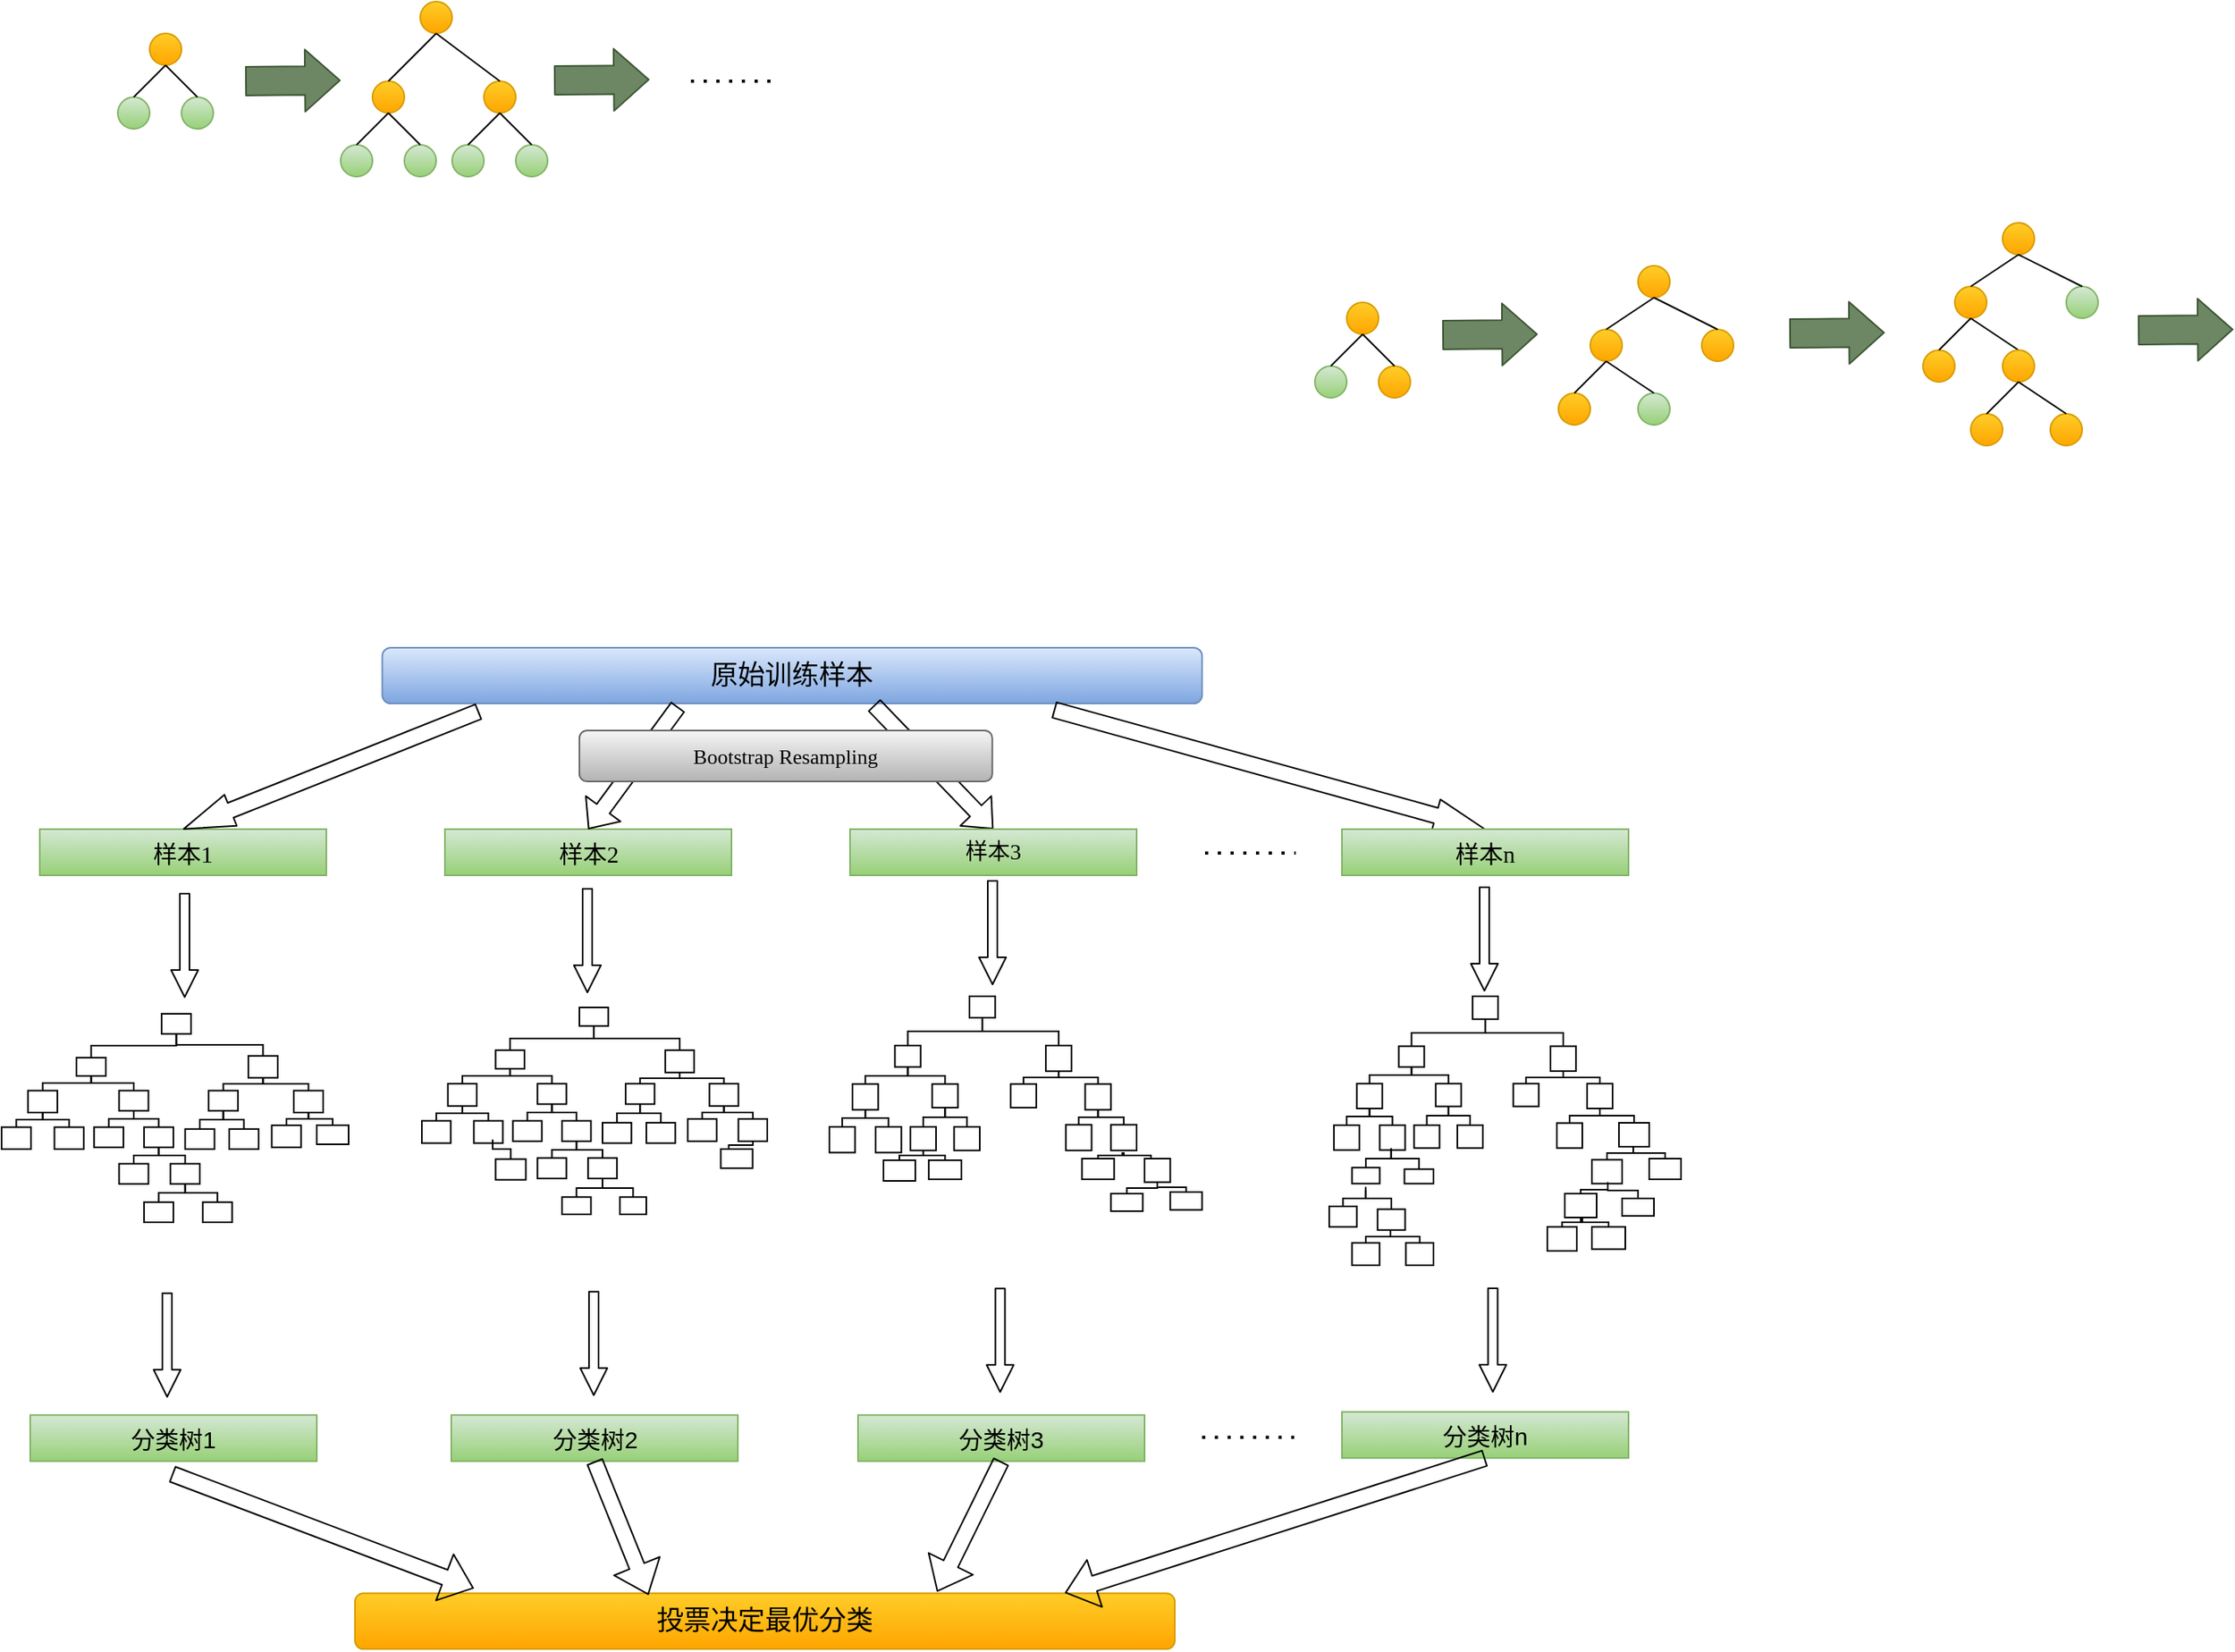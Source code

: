 <mxfile version="13.7.3" type="github">
  <diagram id="cptyJqA3U-dK_R860sij" name="Page-1">
    <mxGraphModel grid="0" shadow="0" math="0" pageHeight="1169" pageWidth="827" pageScale="1" page="1" fold="1" arrows="1" connect="1" tooltips="1" guides="1" gridSize="10" dy="5156" dx="868">
      <root>
        <mxCell id="0" />
        <mxCell id="1" parent="0" />
        <mxCell id="-Ne3hmI78uOsi_AClF5e-1" value="" parent="1" vertex="1" style="ellipse;whiteSpace=wrap;html=1;aspect=fixed;fillColor=#ffcd28;strokeColor=#d79b00;gradientColor=#ffa500;">
          <mxGeometry as="geometry" height="20" width="20" y="-3738" x="159" />
        </mxCell>
        <mxCell id="-Ne3hmI78uOsi_AClF5e-2" value="" parent="1" vertex="1" style="ellipse;whiteSpace=wrap;html=1;aspect=fixed;fillColor=#d5e8d4;strokeColor=#82b366;gradientColor=#97d077;">
          <mxGeometry as="geometry" height="20" width="20" y="-3698" x="139" />
        </mxCell>
        <mxCell id="-Ne3hmI78uOsi_AClF5e-3" value="" parent="1" vertex="1" style="ellipse;whiteSpace=wrap;html=1;aspect=fixed;fillColor=#d5e8d4;strokeColor=#82b366;gradientColor=#97d077;">
          <mxGeometry as="geometry" height="20" width="20" y="-3698" x="179" />
        </mxCell>
        <mxCell id="-Ne3hmI78uOsi_AClF5e-4" value="" parent="1" style="endArrow=none;html=1;entryX=0.5;entryY=1;entryDx=0;entryDy=0;exitX=0.5;exitY=0;exitDx=0;exitDy=0;" target="-Ne3hmI78uOsi_AClF5e-1" source="-Ne3hmI78uOsi_AClF5e-2" edge="1">
          <mxGeometry as="geometry" height="50" width="50" relative="1">
            <mxPoint as="sourcePoint" y="-3688" x="129" />
            <mxPoint as="targetPoint" y="-3748" x="179" />
          </mxGeometry>
        </mxCell>
        <mxCell id="-Ne3hmI78uOsi_AClF5e-5" value="" parent="1" style="endArrow=none;html=1;exitX=0.5;exitY=0;exitDx=0;exitDy=0;entryX=0.5;entryY=1;entryDx=0;entryDy=0;" target="-Ne3hmI78uOsi_AClF5e-1" source="-Ne3hmI78uOsi_AClF5e-3" edge="1">
          <mxGeometry as="geometry" height="50" width="50" relative="1">
            <mxPoint as="sourcePoint" y="-3598" x="169" />
            <mxPoint as="targetPoint" y="-3648" x="219" />
          </mxGeometry>
        </mxCell>
        <mxCell id="-Ne3hmI78uOsi_AClF5e-7" value="" parent="1" vertex="1" style="ellipse;whiteSpace=wrap;html=1;aspect=fixed;fillColor=#ffcd28;strokeColor=#d79b00;gradientColor=#ffa500;">
          <mxGeometry as="geometry" height="20" width="20" y="-3758" x="329" />
        </mxCell>
        <mxCell id="-Ne3hmI78uOsi_AClF5e-8" value="" parent="1" vertex="1" style="ellipse;whiteSpace=wrap;html=1;aspect=fixed;fillColor=#ffcd28;strokeColor=#d79b00;gradientColor=#ffa500;">
          <mxGeometry as="geometry" height="20" width="20" y="-3708" x="369" />
        </mxCell>
        <mxCell id="-Ne3hmI78uOsi_AClF5e-9" value="" parent="1" vertex="1" style="ellipse;whiteSpace=wrap;html=1;aspect=fixed;fillColor=#ffcd28;strokeColor=#d79b00;gradientColor=#ffa500;">
          <mxGeometry as="geometry" height="20" width="20" y="-3708" x="299" />
        </mxCell>
        <mxCell id="-Ne3hmI78uOsi_AClF5e-10" value="" parent="1" vertex="1" style="ellipse;whiteSpace=wrap;html=1;aspect=fixed;fillColor=#d5e8d4;strokeColor=#82b366;gradientColor=#97d077;">
          <mxGeometry as="geometry" height="20" width="20" y="-3668" x="279" />
        </mxCell>
        <mxCell id="-Ne3hmI78uOsi_AClF5e-11" value="" parent="1" vertex="1" style="ellipse;whiteSpace=wrap;html=1;aspect=fixed;fillColor=#d5e8d4;strokeColor=#82b366;gradientColor=#97d077;">
          <mxGeometry as="geometry" height="20" width="20" y="-3668" x="319" />
        </mxCell>
        <mxCell id="-Ne3hmI78uOsi_AClF5e-12" value="" parent="1" vertex="1" style="ellipse;whiteSpace=wrap;html=1;aspect=fixed;fillColor=#d5e8d4;strokeColor=#82b366;gradientColor=#97d077;">
          <mxGeometry as="geometry" height="20" width="20" y="-3668" x="349" />
        </mxCell>
        <mxCell id="-Ne3hmI78uOsi_AClF5e-13" value="" parent="1" vertex="1" style="ellipse;whiteSpace=wrap;html=1;aspect=fixed;fillColor=#d5e8d4;strokeColor=#82b366;gradientColor=#97d077;">
          <mxGeometry as="geometry" height="20" width="20" y="-3668" x="389" />
        </mxCell>
        <mxCell id="-Ne3hmI78uOsi_AClF5e-14" value="" parent="1" style="endArrow=none;html=1;entryX=0.5;entryY=1;entryDx=0;entryDy=0;exitX=0.5;exitY=0;exitDx=0;exitDy=0;" target="-Ne3hmI78uOsi_AClF5e-7" source="-Ne3hmI78uOsi_AClF5e-9" edge="1">
          <mxGeometry as="geometry" height="50" width="50" relative="1">
            <mxPoint as="sourcePoint" y="-3578" x="419" />
            <mxPoint as="targetPoint" y="-3628" x="469" />
          </mxGeometry>
        </mxCell>
        <mxCell id="-Ne3hmI78uOsi_AClF5e-15" value="" parent="1" style="endArrow=none;html=1;entryX=0.5;entryY=1;entryDx=0;entryDy=0;exitX=0.5;exitY=0;exitDx=0;exitDy=0;" target="-Ne3hmI78uOsi_AClF5e-7" source="-Ne3hmI78uOsi_AClF5e-8" edge="1">
          <mxGeometry as="geometry" height="50" width="50" relative="1">
            <mxPoint as="sourcePoint" y="-3578" x="419" />
            <mxPoint as="targetPoint" y="-3628" x="469" />
          </mxGeometry>
        </mxCell>
        <mxCell id="-Ne3hmI78uOsi_AClF5e-16" value="" parent="1" style="endArrow=none;html=1;entryX=0.5;entryY=1;entryDx=0;entryDy=0;exitX=0.5;exitY=0;exitDx=0;exitDy=0;" target="-Ne3hmI78uOsi_AClF5e-9" source="-Ne3hmI78uOsi_AClF5e-10" edge="1">
          <mxGeometry as="geometry" height="50" width="50" relative="1">
            <mxPoint as="sourcePoint" y="-3578" x="419" />
            <mxPoint as="targetPoint" y="-3628" x="469" />
          </mxGeometry>
        </mxCell>
        <mxCell id="-Ne3hmI78uOsi_AClF5e-17" value="" parent="1" style="endArrow=none;html=1;entryX=0.5;entryY=1;entryDx=0;entryDy=0;exitX=0.5;exitY=0;exitDx=0;exitDy=0;" target="-Ne3hmI78uOsi_AClF5e-9" source="-Ne3hmI78uOsi_AClF5e-11" edge="1">
          <mxGeometry as="geometry" height="50" width="50" relative="1">
            <mxPoint as="sourcePoint" y="-3578" x="419" />
            <mxPoint as="targetPoint" y="-3628" x="469" />
          </mxGeometry>
        </mxCell>
        <mxCell id="-Ne3hmI78uOsi_AClF5e-18" value="" parent="1" style="endArrow=none;html=1;entryX=0.5;entryY=1;entryDx=0;entryDy=0;exitX=0.5;exitY=0;exitDx=0;exitDy=0;" target="-Ne3hmI78uOsi_AClF5e-8" source="-Ne3hmI78uOsi_AClF5e-12" edge="1">
          <mxGeometry as="geometry" height="50" width="50" relative="1">
            <mxPoint as="sourcePoint" y="-3578" x="419" />
            <mxPoint as="targetPoint" y="-3628" x="469" />
          </mxGeometry>
        </mxCell>
        <mxCell id="-Ne3hmI78uOsi_AClF5e-19" value="" parent="1" style="endArrow=none;html=1;entryX=0.5;entryY=1;entryDx=0;entryDy=0;exitX=0.5;exitY=0;exitDx=0;exitDy=0;" target="-Ne3hmI78uOsi_AClF5e-8" source="-Ne3hmI78uOsi_AClF5e-13" edge="1">
          <mxGeometry as="geometry" height="50" width="50" relative="1">
            <mxPoint as="sourcePoint" y="-3578" x="419" />
            <mxPoint as="targetPoint" y="-3628" x="469" />
          </mxGeometry>
        </mxCell>
        <mxCell id="-Ne3hmI78uOsi_AClF5e-22" value="" parent="1" style="shape=flexArrow;endArrow=classic;html=1;width=18;endSize=6.97;fillColor=#6d8764;strokeColor=#3A5431;" edge="1">
          <mxGeometry as="geometry" height="50" width="50" relative="1">
            <mxPoint as="sourcePoint" y="-3708.5" x="413" />
            <mxPoint as="targetPoint" y="-3709" x="473" />
          </mxGeometry>
        </mxCell>
        <mxCell id="-Ne3hmI78uOsi_AClF5e-23" value="" parent="1" style="shape=flexArrow;endArrow=classic;html=1;width=18;endSize=6.97;fillColor=#6d8764;strokeColor=#3A5431;" edge="1">
          <mxGeometry as="geometry" height="50" width="50" relative="1">
            <mxPoint as="sourcePoint" y="-3708" x="219" />
            <mxPoint as="targetPoint" y="-3708.5" x="279" />
          </mxGeometry>
        </mxCell>
        <mxCell id="-Ne3hmI78uOsi_AClF5e-24" value="" parent="1" vertex="1" style="ellipse;whiteSpace=wrap;html=1;aspect=fixed;fillColor=#ffcd28;strokeColor=#d79b00;gradientColor=#ffa500;">
          <mxGeometry as="geometry" height="20" width="20" y="-3569" x="911" />
        </mxCell>
        <mxCell id="-Ne3hmI78uOsi_AClF5e-25" value="" parent="1" vertex="1" style="ellipse;whiteSpace=wrap;html=1;aspect=fixed;fillColor=#d5e8d4;strokeColor=#82b366;gradientColor=#97d077;">
          <mxGeometry as="geometry" height="20" width="20" y="-3529" x="891" />
        </mxCell>
        <mxCell id="-Ne3hmI78uOsi_AClF5e-26" value="" parent="1" vertex="1" style="ellipse;whiteSpace=wrap;html=1;aspect=fixed;fillColor=#ffcd28;strokeColor=#d79b00;gradientColor=#ffa500;">
          <mxGeometry as="geometry" height="20" width="20" y="-3529" x="931" />
        </mxCell>
        <mxCell id="-Ne3hmI78uOsi_AClF5e-27" value="" parent="1" style="endArrow=none;html=1;entryX=0.5;entryY=1;entryDx=0;entryDy=0;exitX=0.5;exitY=0;exitDx=0;exitDy=0;" target="-Ne3hmI78uOsi_AClF5e-24" source="-Ne3hmI78uOsi_AClF5e-25" edge="1">
          <mxGeometry as="geometry" height="50" width="50" relative="1">
            <mxPoint as="sourcePoint" y="-3529" x="881" />
            <mxPoint as="targetPoint" y="-3589" x="931" />
          </mxGeometry>
        </mxCell>
        <mxCell id="-Ne3hmI78uOsi_AClF5e-28" value="" parent="1" style="endArrow=none;html=1;exitX=0.5;exitY=0;exitDx=0;exitDy=0;entryX=0.5;entryY=1;entryDx=0;entryDy=0;" target="-Ne3hmI78uOsi_AClF5e-24" source="-Ne3hmI78uOsi_AClF5e-26" edge="1">
          <mxGeometry as="geometry" height="50" width="50" relative="1">
            <mxPoint as="sourcePoint" y="-3439" x="921" />
            <mxPoint as="targetPoint" y="-3489" x="971" />
          </mxGeometry>
        </mxCell>
        <mxCell id="-Ne3hmI78uOsi_AClF5e-29" value="" parent="1" vertex="1" style="ellipse;whiteSpace=wrap;html=1;aspect=fixed;fillColor=#ffcd28;strokeColor=#d79b00;gradientColor=#ffa500;">
          <mxGeometry as="geometry" height="20" width="20" y="-3592" x="1094" />
        </mxCell>
        <mxCell id="-Ne3hmI78uOsi_AClF5e-30" value="" parent="1" vertex="1" style="ellipse;whiteSpace=wrap;html=1;aspect=fixed;fillColor=#ffcd28;strokeColor=#d79b00;gradientColor=#ffa500;">
          <mxGeometry as="geometry" height="20" width="20" y="-3552" x="1134" />
        </mxCell>
        <mxCell id="-Ne3hmI78uOsi_AClF5e-31" value="" parent="1" vertex="1" style="ellipse;whiteSpace=wrap;html=1;aspect=fixed;fillColor=#ffcd28;strokeColor=#d79b00;gradientColor=#ffa500;">
          <mxGeometry as="geometry" height="20" width="20" y="-3552" x="1064" />
        </mxCell>
        <mxCell id="-Ne3hmI78uOsi_AClF5e-32" value="" parent="1" vertex="1" style="ellipse;whiteSpace=wrap;html=1;aspect=fixed;fillColor=#ffcd28;strokeColor=#d79b00;gradientColor=#ffa500;">
          <mxGeometry as="geometry" height="20" width="20" y="-3512" x="1044" />
        </mxCell>
        <mxCell id="-Ne3hmI78uOsi_AClF5e-33" value="" parent="1" vertex="1" style="ellipse;whiteSpace=wrap;html=1;aspect=fixed;fillColor=#d5e8d4;strokeColor=#82b366;gradientColor=#97d077;">
          <mxGeometry as="geometry" height="20" width="20" y="-3512" x="1094" />
        </mxCell>
        <mxCell id="-Ne3hmI78uOsi_AClF5e-35" value="" parent="1" style="endArrow=none;html=1;entryX=0.5;entryY=1;entryDx=0;entryDy=0;exitX=0.5;exitY=0;exitDx=0;exitDy=0;" target="-Ne3hmI78uOsi_AClF5e-29" source="-Ne3hmI78uOsi_AClF5e-31" edge="1">
          <mxGeometry as="geometry" height="50" width="50" relative="1">
            <mxPoint as="sourcePoint" y="-3402" x="1184" />
            <mxPoint as="targetPoint" y="-3452" x="1234" />
          </mxGeometry>
        </mxCell>
        <mxCell id="-Ne3hmI78uOsi_AClF5e-36" value="" parent="1" style="endArrow=none;html=1;entryX=0.5;entryY=1;entryDx=0;entryDy=0;exitX=0.5;exitY=0;exitDx=0;exitDy=0;" target="-Ne3hmI78uOsi_AClF5e-29" source="-Ne3hmI78uOsi_AClF5e-30" edge="1">
          <mxGeometry as="geometry" height="50" width="50" relative="1">
            <mxPoint as="sourcePoint" y="-3402" x="1184" />
            <mxPoint as="targetPoint" y="-3452" x="1234" />
          </mxGeometry>
        </mxCell>
        <mxCell id="-Ne3hmI78uOsi_AClF5e-37" value="" parent="1" style="endArrow=none;html=1;entryX=0.5;entryY=1;entryDx=0;entryDy=0;exitX=0.5;exitY=0;exitDx=0;exitDy=0;" target="-Ne3hmI78uOsi_AClF5e-31" source="-Ne3hmI78uOsi_AClF5e-32" edge="1">
          <mxGeometry as="geometry" height="50" width="50" relative="1">
            <mxPoint as="sourcePoint" y="-3402" x="1184" />
            <mxPoint as="targetPoint" y="-3452" x="1234" />
          </mxGeometry>
        </mxCell>
        <mxCell id="-Ne3hmI78uOsi_AClF5e-38" value="" parent="1" style="endArrow=none;html=1;entryX=0.5;entryY=1;entryDx=0;entryDy=0;exitX=0.5;exitY=0;exitDx=0;exitDy=0;" target="-Ne3hmI78uOsi_AClF5e-31" source="-Ne3hmI78uOsi_AClF5e-33" edge="1">
          <mxGeometry as="geometry" height="50" width="50" relative="1">
            <mxPoint as="sourcePoint" y="-3402" x="1184" />
            <mxPoint as="targetPoint" y="-3452" x="1234" />
          </mxGeometry>
        </mxCell>
        <mxCell id="-Ne3hmI78uOsi_AClF5e-40" value="" parent="1" vertex="1" style="ellipse;whiteSpace=wrap;html=1;aspect=fixed;fillColor=#ffcd28;strokeColor=#d79b00;gradientColor=#ffa500;">
          <mxGeometry as="geometry" height="20" width="20" y="-3619" x="1323" />
        </mxCell>
        <mxCell id="-Ne3hmI78uOsi_AClF5e-41" value="" parent="1" vertex="1" style="ellipse;aspect=fixed;fillColor=#d5e8d4;strokeColor=#82b366;gradientColor=#97d077;html=1;whiteSpace=wrap;">
          <mxGeometry as="geometry" height="20" width="20" y="-3579" x="1363" />
        </mxCell>
        <mxCell id="-Ne3hmI78uOsi_AClF5e-42" value="" parent="1" vertex="1" style="ellipse;whiteSpace=wrap;html=1;aspect=fixed;fillColor=#ffcd28;strokeColor=#d79b00;gradientColor=#ffa500;">
          <mxGeometry as="geometry" height="20" width="20" y="-3579" x="1293" />
        </mxCell>
        <mxCell id="-Ne3hmI78uOsi_AClF5e-43" value="" parent="1" vertex="1" style="ellipse;whiteSpace=wrap;html=1;aspect=fixed;fillColor=#ffcd28;strokeColor=#d79b00;gradientColor=#ffa500;">
          <mxGeometry as="geometry" height="20" width="20" y="-3539" x="1273" />
        </mxCell>
        <mxCell id="-Ne3hmI78uOsi_AClF5e-45" value="" parent="1" style="endArrow=none;html=1;entryX=0.5;entryY=1;entryDx=0;entryDy=0;exitX=0.5;exitY=0;exitDx=0;exitDy=0;" target="-Ne3hmI78uOsi_AClF5e-40" source="-Ne3hmI78uOsi_AClF5e-42" edge="1">
          <mxGeometry as="geometry" height="50" width="50" relative="1">
            <mxPoint as="sourcePoint" y="-3469" x="1433" />
            <mxPoint as="targetPoint" y="-3519" x="1483" />
          </mxGeometry>
        </mxCell>
        <mxCell id="-Ne3hmI78uOsi_AClF5e-46" value="" parent="1" style="endArrow=none;html=1;entryX=0.5;entryY=1;entryDx=0;entryDy=0;exitX=0.5;exitY=0;exitDx=0;exitDy=0;" target="-Ne3hmI78uOsi_AClF5e-40" source="-Ne3hmI78uOsi_AClF5e-41" edge="1">
          <mxGeometry as="geometry" height="50" width="50" relative="1">
            <mxPoint as="sourcePoint" y="-3469" x="1433" />
            <mxPoint as="targetPoint" y="-3519" x="1483" />
          </mxGeometry>
        </mxCell>
        <mxCell id="-Ne3hmI78uOsi_AClF5e-47" value="" parent="1" style="endArrow=none;html=1;entryX=0.5;entryY=1;entryDx=0;entryDy=0;exitX=0.5;exitY=0;exitDx=0;exitDy=0;" target="-Ne3hmI78uOsi_AClF5e-42" source="-Ne3hmI78uOsi_AClF5e-43" edge="1">
          <mxGeometry as="geometry" height="50" width="50" relative="1">
            <mxPoint as="sourcePoint" y="-3469" x="1433" />
            <mxPoint as="targetPoint" y="-3519" x="1483" />
          </mxGeometry>
        </mxCell>
        <mxCell id="-Ne3hmI78uOsi_AClF5e-48" value="" parent="1" style="endArrow=none;html=1;entryX=0.5;entryY=1;entryDx=0;entryDy=0;exitX=0.5;exitY=0;exitDx=0;exitDy=0;" target="-Ne3hmI78uOsi_AClF5e-42" source="-Ne3hmI78uOsi_AClF5e-49" edge="1">
          <mxGeometry as="geometry" height="50" width="50" relative="1">
            <mxPoint as="sourcePoint" y="-3549" x="1383" />
            <mxPoint as="targetPoint" y="-3519" x="1483" />
          </mxGeometry>
        </mxCell>
        <mxCell id="-Ne3hmI78uOsi_AClF5e-49" value="" parent="1" vertex="1" style="ellipse;whiteSpace=wrap;html=1;aspect=fixed;fillColor=#ffcd28;strokeColor=#d79b00;gradientColor=#ffa500;">
          <mxGeometry as="geometry" height="20" width="20" y="-3539" x="1323" />
        </mxCell>
        <mxCell id="-Ne3hmI78uOsi_AClF5e-50" value="" parent="1" vertex="1" style="ellipse;whiteSpace=wrap;html=1;aspect=fixed;fillColor=#ffcd28;strokeColor=#d79b00;gradientColor=#ffa500;">
          <mxGeometry as="geometry" height="20" width="20" y="-3499" x="1303" />
        </mxCell>
        <mxCell id="-Ne3hmI78uOsi_AClF5e-51" value="" parent="1" vertex="1" style="ellipse;whiteSpace=wrap;html=1;aspect=fixed;fillColor=#ffcd28;strokeColor=#d79b00;gradientColor=#ffa500;">
          <mxGeometry as="geometry" height="20" width="20" y="-3499" x="1353" />
        </mxCell>
        <mxCell id="-Ne3hmI78uOsi_AClF5e-52" value="" parent="1" style="endArrow=none;html=1;entryX=0.5;entryY=1;entryDx=0;entryDy=0;exitX=0.5;exitY=0;exitDx=0;exitDy=0;" target="-Ne3hmI78uOsi_AClF5e-49" source="-Ne3hmI78uOsi_AClF5e-50" edge="1">
          <mxGeometry as="geometry" height="50" width="50" relative="1">
            <mxPoint as="sourcePoint" y="-3469" x="1333" />
            <mxPoint as="targetPoint" y="-3529" x="1383" />
          </mxGeometry>
        </mxCell>
        <mxCell id="-Ne3hmI78uOsi_AClF5e-53" value="" parent="1" style="endArrow=none;html=1;exitX=0.5;exitY=0;exitDx=0;exitDy=0;entryX=0.5;entryY=1;entryDx=0;entryDy=0;" target="-Ne3hmI78uOsi_AClF5e-49" source="-Ne3hmI78uOsi_AClF5e-51" edge="1">
          <mxGeometry as="geometry" height="50" width="50" relative="1">
            <mxPoint as="sourcePoint" y="-3379" x="1373" />
            <mxPoint as="targetPoint" y="-3429" x="1423" />
          </mxGeometry>
        </mxCell>
        <mxCell id="-Ne3hmI78uOsi_AClF5e-54" value="" parent="1" style="shape=flexArrow;endArrow=classic;html=1;width=18;endSize=6.97;fillColor=#6d8764;strokeColor=#3A5431;" edge="1">
          <mxGeometry as="geometry" height="50" width="50" relative="1">
            <mxPoint as="sourcePoint" y="-3548.5" x="971" />
            <mxPoint as="targetPoint" y="-3549" x="1031" />
          </mxGeometry>
        </mxCell>
        <mxCell id="-Ne3hmI78uOsi_AClF5e-55" value="" parent="1" style="shape=flexArrow;endArrow=classic;html=1;width=18;endSize=6.97;fillColor=#6d8764;strokeColor=#3A5431;" edge="1">
          <mxGeometry as="geometry" height="50" width="50" relative="1">
            <mxPoint as="sourcePoint" y="-3549.5" x="1189" />
            <mxPoint as="targetPoint" y="-3550" x="1249" />
          </mxGeometry>
        </mxCell>
        <mxCell id="-Ne3hmI78uOsi_AClF5e-56" value="" parent="1" style="shape=flexArrow;endArrow=classic;html=1;width=18;endSize=6.97;fillColor=#6d8764;strokeColor=#3A5431;" edge="1">
          <mxGeometry as="geometry" height="50" width="50" relative="1">
            <mxPoint as="sourcePoint" y="-3551.5" x="1408" />
            <mxPoint as="targetPoint" y="-3552" x="1468" />
          </mxGeometry>
        </mxCell>
        <mxCell id="DtvcjG2HMvPcj9f6u7JM-5" value="&lt;font face=&quot;Tahoma&quot; style=&quot;font-size: 17px&quot;&gt;原始训练样本&lt;/font&gt;" parent="1" vertex="1" style="rounded=1;whiteSpace=wrap;html=1;gradientColor=#7ea6e0;fillColor=#dae8fc;strokeColor=#6c8ebf;">
          <mxGeometry as="geometry" height="35" width="515" y="-3352" x="305.15" />
        </mxCell>
        <mxCell id="DtvcjG2HMvPcj9f6u7JM-8" value="&lt;font face=&quot;Tahoma&quot; style=&quot;font-size: 15px&quot;&gt;样本1&lt;/font&gt;" parent="1" vertex="1" style="rounded=0;whiteSpace=wrap;html=1;gradientColor=#97d077;fillColor=#d5e8d4;strokeColor=#82b366;">
          <mxGeometry as="geometry" height="29" width="180" y="-3238" x="90" />
        </mxCell>
        <mxCell id="DtvcjG2HMvPcj9f6u7JM-9" value="&lt;font face=&quot;Tahoma&quot; style=&quot;font-size: 15px&quot;&gt;样本2&lt;/font&gt;" parent="1" vertex="1" style="rounded=0;whiteSpace=wrap;html=1;gradientColor=#97d077;fillColor=#d5e8d4;strokeColor=#82b366;">
          <mxGeometry as="geometry" height="29" width="180" y="-3238" x="344.5" />
        </mxCell>
        <mxCell id="DtvcjG2HMvPcj9f6u7JM-13" value="" parent="1" style="shape=flexArrow;endArrow=classic;html=1;fontColor=#000000;entryX=0.5;entryY=0;entryDx=0;entryDy=0;endWidth=10;endSize=10.21;exitX=0.118;exitY=1.143;exitDx=0;exitDy=0;exitPerimeter=0;" target="DtvcjG2HMvPcj9f6u7JM-8" source="DtvcjG2HMvPcj9f6u7JM-5" edge="1">
          <mxGeometry as="geometry" height="50" width="50" relative="1">
            <mxPoint as="sourcePoint" y="-3311" x="285" />
            <mxPoint as="targetPoint" y="-3238" x="366" />
          </mxGeometry>
        </mxCell>
        <mxCell id="DtvcjG2HMvPcj9f6u7JM-14" value="" parent="1" style="shape=flexArrow;endArrow=classic;html=1;fontColor=#000000;entryX=0.5;entryY=0;entryDx=0;entryDy=0;endWidth=16;endSize=4.8;" target="DtvcjG2HMvPcj9f6u7JM-9" edge="1">
          <mxGeometry as="geometry" height="50" width="50" relative="1">
            <mxPoint as="sourcePoint" y="-3315" x="491" />
            <mxPoint as="targetPoint" y="-3239" x="187.5" />
          </mxGeometry>
        </mxCell>
        <mxCell id="DtvcjG2HMvPcj9f6u7JM-15" value="" parent="1" style="shape=flexArrow;endArrow=classic;html=1;fontColor=#000000;entryX=0.5;entryY=0;entryDx=0;entryDy=0;endWidth=16;endSize=4.8;" target="AHKqkS0Dl-gRmXCOMzxG-109" edge="1">
          <mxGeometry as="geometry" height="50" width="50" relative="1">
            <mxPoint as="sourcePoint" y="-3316" x="614" />
            <mxPoint as="targetPoint" y="-3235" x="572.5" />
          </mxGeometry>
        </mxCell>
        <mxCell id="DtvcjG2HMvPcj9f6u7JM-16" value="" parent="1" style="shape=flexArrow;endArrow=classic;html=1;fontColor=#000000;entryX=0.5;entryY=0;entryDx=0;entryDy=0;endWidth=10;endSize=10.21;exitX=0.819;exitY=1.114;exitDx=0;exitDy=0;exitPerimeter=0;" target="AHKqkS0Dl-gRmXCOMzxG-110" source="DtvcjG2HMvPcj9f6u7JM-5" edge="1">
          <mxGeometry as="geometry" height="50" width="50" relative="1">
            <mxPoint as="sourcePoint" y="-3304" x="438" />
            <mxPoint as="targetPoint" y="-3235" x="710.5" />
          </mxGeometry>
        </mxCell>
        <mxCell id="DtvcjG2HMvPcj9f6u7JM-17" value="" parent="1" style="shape=flexArrow;endArrow=classic;html=1;fontColor=#000000;width=6;endSize=5.33;endWidth=10;" edge="1">
          <mxGeometry as="geometry" height="50" width="50" relative="1">
            <mxPoint as="sourcePoint" y="-3198" x="181" />
            <mxPoint as="targetPoint" y="-3132" x="181" />
          </mxGeometry>
        </mxCell>
        <mxCell id="DtvcjG2HMvPcj9f6u7JM-19" value="" parent="1" style="shape=flexArrow;endArrow=classic;html=1;fontColor=#000000;width=6;endSize=5.33;endWidth=10;" edge="1">
          <mxGeometry as="geometry" height="50" width="50" relative="1">
            <mxPoint as="sourcePoint" y="-3201" x="434" />
            <mxPoint as="targetPoint" y="-3135" x="434" />
          </mxGeometry>
        </mxCell>
        <mxCell id="AHKqkS0Dl-gRmXCOMzxG-98" value="" parent="1" vertex="1" style="whiteSpace=wrap;html=1;align=center;verticalAlign=middle;treeFolding=1;treeMoving=1;newEdgeStyle={&quot;edgeStyle&quot;:&quot;elbowEdgeStyle&quot;,&quot;startArrow&quot;:&quot;none&quot;,&quot;endArrow&quot;:&quot;none&quot;};">
          <mxGeometry as="geometry" height="12" width="20" y="-3052" x="264" />
        </mxCell>
        <mxCell id="AHKqkS0Dl-gRmXCOMzxG-108" value="" parent="1" style="shape=flexArrow;endArrow=classic;html=1;fontColor=#000000;width=6;endSize=5.33;endWidth=10;" edge="1">
          <mxGeometry as="geometry" height="50" width="50" relative="1">
            <mxPoint as="sourcePoint" y="-3206" x="688.5" />
            <mxPoint as="targetPoint" y="-3140" x="688.5" />
          </mxGeometry>
        </mxCell>
        <mxCell id="AHKqkS0Dl-gRmXCOMzxG-109" value="&lt;font face=&quot;Tahoma&quot; style=&quot;font-size: 14px&quot;&gt;样本3&lt;/font&gt;" parent="1" vertex="1" style="rounded=0;whiteSpace=wrap;html=1;gradientColor=#97d077;fillColor=#d5e8d4;strokeColor=#82b366;">
          <mxGeometry as="geometry" height="29" width="180" y="-3238" x="599" />
        </mxCell>
        <mxCell id="AHKqkS0Dl-gRmXCOMzxG-110" value="&lt;font face=&quot;Tahoma&quot; style=&quot;font-size: 15px&quot;&gt;样本n&lt;/font&gt;" parent="1" vertex="1" style="rounded=0;whiteSpace=wrap;html=1;gradientColor=#97d077;fillColor=#d5e8d4;strokeColor=#82b366;">
          <mxGeometry as="geometry" height="29" width="180" y="-3238" x="908" />
        </mxCell>
        <mxCell id="AHKqkS0Dl-gRmXCOMzxG-111" value="" parent="1" style="shape=flexArrow;endArrow=classic;html=1;fontColor=#000000;width=6;endSize=5.33;endWidth=10;" edge="1">
          <mxGeometry as="geometry" height="50" width="50" relative="1">
            <mxPoint as="sourcePoint" y="-3202" x="997.5" />
            <mxPoint as="targetPoint" y="-3136" x="997.5" />
          </mxGeometry>
        </mxCell>
        <mxCell id="AHKqkS0Dl-gRmXCOMzxG-157" value="" parent="1" vertex="1" style="group" connectable="0">
          <mxGeometry as="geometry" height="158" width="217" y="-3126" x="330" />
        </mxCell>
        <UserObject id="AHKqkS0Dl-gRmXCOMzxG-114" treeRoot="1" label="">
          <mxCell parent="AHKqkS0Dl-gRmXCOMzxG-157" vertex="1" style="whiteSpace=wrap;html=1;align=center;treeFolding=1;treeMoving=1;newEdgeStyle={&quot;edgeStyle&quot;:&quot;elbowEdgeStyle&quot;,&quot;startArrow&quot;:&quot;none&quot;,&quot;endArrow&quot;:&quot;none&quot;};">
            <mxGeometry as="geometry" height="11.681" width="18.159" x="98.967" />
          </mxCell>
        </UserObject>
        <mxCell id="AHKqkS0Dl-gRmXCOMzxG-115" value="" parent="AHKqkS0Dl-gRmXCOMzxG-157" vertex="1" style="whiteSpace=wrap;html=1;align=center;verticalAlign=middle;treeFolding=1;treeMoving=1;newEdgeStyle={&quot;edgeStyle&quot;:&quot;elbowEdgeStyle&quot;,&quot;startArrow&quot;:&quot;none&quot;,&quot;endArrow&quot;:&quot;none&quot;};">
          <mxGeometry as="geometry" height="11.681" width="18.159" y="26.867" x="46.305" />
        </mxCell>
        <mxCell id="AHKqkS0Dl-gRmXCOMzxG-112" value="" parent="AHKqkS0Dl-gRmXCOMzxG-157" style="edgeStyle=elbowEdgeStyle;elbow=vertical;startArrow=none;endArrow=none;rounded=0;" target="AHKqkS0Dl-gRmXCOMzxG-115" source="AHKqkS0Dl-gRmXCOMzxG-114" edge="1">
          <mxGeometry as="geometry" relative="1" />
        </mxCell>
        <mxCell id="AHKqkS0Dl-gRmXCOMzxG-116" value="" parent="AHKqkS0Dl-gRmXCOMzxG-157" vertex="1" style="whiteSpace=wrap;html=1;align=center;verticalAlign=middle;treeFolding=1;treeMoving=1;newEdgeStyle={&quot;edgeStyle&quot;:&quot;elbowEdgeStyle&quot;,&quot;startArrow&quot;:&quot;none&quot;,&quot;endArrow&quot;:&quot;none&quot;};">
          <mxGeometry as="geometry" height="14.018" width="18.159" y="26.865" x="152.89" />
        </mxCell>
        <mxCell id="AHKqkS0Dl-gRmXCOMzxG-113" value="" parent="AHKqkS0Dl-gRmXCOMzxG-157" style="edgeStyle=elbowEdgeStyle;elbow=vertical;startArrow=none;endArrow=none;rounded=0;" target="AHKqkS0Dl-gRmXCOMzxG-116" source="AHKqkS0Dl-gRmXCOMzxG-114" edge="1">
          <mxGeometry as="geometry" relative="1" />
        </mxCell>
        <mxCell id="AHKqkS0Dl-gRmXCOMzxG-117" value="" parent="AHKqkS0Dl-gRmXCOMzxG-157" style="edgeStyle=elbowEdgeStyle;elbow=vertical;startArrow=none;endArrow=none;rounded=0;" target="AHKqkS0Dl-gRmXCOMzxG-118" source="AHKqkS0Dl-gRmXCOMzxG-115" edge="1">
          <mxGeometry as="geometry" relative="1">
            <mxPoint as="sourcePoint" y="-47.894" x="-80.808" />
          </mxGeometry>
        </mxCell>
        <mxCell id="AHKqkS0Dl-gRmXCOMzxG-118" value="" parent="AHKqkS0Dl-gRmXCOMzxG-157" vertex="1" style="whiteSpace=wrap;html=1;align=center;verticalAlign=middle;treeFolding=1;treeMoving=1;newEdgeStyle={&quot;edgeStyle&quot;:&quot;elbowEdgeStyle&quot;,&quot;startArrow&quot;:&quot;none&quot;,&quot;endArrow&quot;:&quot;none&quot;};">
          <mxGeometry as="geometry" height="12.85" width="18.159" y="47.894" x="72.636" />
        </mxCell>
        <mxCell id="AHKqkS0Dl-gRmXCOMzxG-119" value="" parent="AHKqkS0Dl-gRmXCOMzxG-157" style="edgeStyle=elbowEdgeStyle;elbow=vertical;startArrow=none;endArrow=none;rounded=0;" target="AHKqkS0Dl-gRmXCOMzxG-120" source="AHKqkS0Dl-gRmXCOMzxG-116" edge="1">
          <mxGeometry as="geometry" relative="1">
            <mxPoint as="sourcePoint" y="-47.894" x="-80.808" />
          </mxGeometry>
        </mxCell>
        <mxCell id="AHKqkS0Dl-gRmXCOMzxG-120" value="" parent="AHKqkS0Dl-gRmXCOMzxG-157" vertex="1" style="whiteSpace=wrap;html=1;align=center;verticalAlign=middle;treeFolding=1;treeMoving=1;newEdgeStyle={&quot;edgeStyle&quot;:&quot;elbowEdgeStyle&quot;,&quot;startArrow&quot;:&quot;none&quot;,&quot;endArrow&quot;:&quot;none&quot;};">
          <mxGeometry as="geometry" height="12.85" width="18.159" y="47.894" x="128.021" />
        </mxCell>
        <mxCell id="AHKqkS0Dl-gRmXCOMzxG-121" value="" parent="AHKqkS0Dl-gRmXCOMzxG-157" vertex="1" style="whiteSpace=wrap;html=1;align=center;verticalAlign=middle;treeFolding=1;treeMoving=1;newEdgeStyle={&quot;edgeStyle&quot;:&quot;elbowEdgeStyle&quot;,&quot;startArrow&quot;:&quot;none&quot;,&quot;endArrow&quot;:&quot;none&quot;};">
          <mxGeometry as="geometry" height="14.018" width="18.159" y="47.894" x="16.343" />
        </mxCell>
        <mxCell id="AHKqkS0Dl-gRmXCOMzxG-122" value="" parent="AHKqkS0Dl-gRmXCOMzxG-157" style="edgeStyle=elbowEdgeStyle;elbow=vertical;startArrow=none;endArrow=none;rounded=0;" target="AHKqkS0Dl-gRmXCOMzxG-121" source="AHKqkS0Dl-gRmXCOMzxG-115" edge="1">
          <mxGeometry as="geometry" relative="1">
            <mxPoint as="sourcePoint" y="-105.133" x="-165.247" />
          </mxGeometry>
        </mxCell>
        <mxCell id="AHKqkS0Dl-gRmXCOMzxG-123" value="" parent="AHKqkS0Dl-gRmXCOMzxG-157" vertex="1" style="whiteSpace=wrap;html=1;align=center;verticalAlign=middle;treeFolding=1;treeMoving=1;newEdgeStyle={&quot;edgeStyle&quot;:&quot;elbowEdgeStyle&quot;,&quot;startArrow&quot;:&quot;none&quot;,&quot;endArrow&quot;:&quot;none&quot;};">
          <mxGeometry as="geometry" height="14.018" width="18.159" y="47.894" x="180.682" />
        </mxCell>
        <mxCell id="AHKqkS0Dl-gRmXCOMzxG-124" value="" parent="AHKqkS0Dl-gRmXCOMzxG-157" style="edgeStyle=elbowEdgeStyle;elbow=vertical;startArrow=none;endArrow=none;rounded=0;" target="AHKqkS0Dl-gRmXCOMzxG-123" source="AHKqkS0Dl-gRmXCOMzxG-116" edge="1">
          <mxGeometry as="geometry" relative="1">
            <mxPoint as="sourcePoint" y="-115.646" x="-108.046" />
          </mxGeometry>
        </mxCell>
        <mxCell id="AHKqkS0Dl-gRmXCOMzxG-125" value="" parent="AHKqkS0Dl-gRmXCOMzxG-157" style="edgeStyle=elbowEdgeStyle;elbow=vertical;startArrow=none;endArrow=none;rounded=0;" target="AHKqkS0Dl-gRmXCOMzxG-126" source="AHKqkS0Dl-gRmXCOMzxG-121" edge="1">
          <mxGeometry as="geometry" relative="1">
            <mxPoint as="sourcePoint" y="25.699" x="63.556" />
          </mxGeometry>
        </mxCell>
        <mxCell id="AHKqkS0Dl-gRmXCOMzxG-126" value="" parent="AHKqkS0Dl-gRmXCOMzxG-157" vertex="1" style="whiteSpace=wrap;html=1;align=center;verticalAlign=middle;treeFolding=1;treeMoving=1;newEdgeStyle={&quot;edgeStyle&quot;:&quot;elbowEdgeStyle&quot;,&quot;startArrow&quot;:&quot;none&quot;,&quot;endArrow&quot;:&quot;none&quot;};">
          <mxGeometry as="geometry" height="14.018" width="18.159" y="71.257" />
        </mxCell>
        <mxCell id="AHKqkS0Dl-gRmXCOMzxG-127" value="" parent="AHKqkS0Dl-gRmXCOMzxG-157" style="edgeStyle=elbowEdgeStyle;elbow=vertical;startArrow=none;endArrow=none;rounded=0;" target="AHKqkS0Dl-gRmXCOMzxG-128" source="AHKqkS0Dl-gRmXCOMzxG-121" edge="1">
          <mxGeometry as="geometry" relative="1">
            <mxPoint as="sourcePoint" y="25.699" x="63.556" />
          </mxGeometry>
        </mxCell>
        <mxCell id="AHKqkS0Dl-gRmXCOMzxG-128" value="" parent="AHKqkS0Dl-gRmXCOMzxG-157" vertex="1" style="whiteSpace=wrap;html=1;align=center;verticalAlign=middle;treeFolding=1;treeMoving=1;newEdgeStyle={&quot;edgeStyle&quot;:&quot;elbowEdgeStyle&quot;,&quot;startArrow&quot;:&quot;none&quot;,&quot;endArrow&quot;:&quot;none&quot;};">
          <mxGeometry as="geometry" height="14.018" width="18.159" y="71.257" x="32.686" />
        </mxCell>
        <mxCell id="AHKqkS0Dl-gRmXCOMzxG-129" value="" parent="AHKqkS0Dl-gRmXCOMzxG-157" style="edgeStyle=elbowEdgeStyle;elbow=vertical;startArrow=none;endArrow=none;rounded=0;" target="AHKqkS0Dl-gRmXCOMzxG-130" source="AHKqkS0Dl-gRmXCOMzxG-118" edge="1">
          <mxGeometry as="geometry" relative="1">
            <mxPoint as="sourcePoint" y="25.699" x="63.556" />
          </mxGeometry>
        </mxCell>
        <mxCell id="AHKqkS0Dl-gRmXCOMzxG-130" value="" parent="AHKqkS0Dl-gRmXCOMzxG-157" vertex="1" style="whiteSpace=wrap;html=1;align=center;verticalAlign=middle;treeFolding=1;treeMoving=1;newEdgeStyle={&quot;edgeStyle&quot;:&quot;elbowEdgeStyle&quot;,&quot;startArrow&quot;:&quot;none&quot;,&quot;endArrow&quot;:&quot;none&quot;};">
          <mxGeometry as="geometry" height="12.85" width="18.159" y="71.257" x="57.201" />
        </mxCell>
        <mxCell id="AHKqkS0Dl-gRmXCOMzxG-131" value="" parent="AHKqkS0Dl-gRmXCOMzxG-157" style="edgeStyle=elbowEdgeStyle;elbow=vertical;startArrow=none;endArrow=none;rounded=0;" target="AHKqkS0Dl-gRmXCOMzxG-132" source="AHKqkS0Dl-gRmXCOMzxG-118" edge="1">
          <mxGeometry as="geometry" relative="1">
            <mxPoint as="sourcePoint" y="25.699" x="63.556" />
          </mxGeometry>
        </mxCell>
        <mxCell id="AHKqkS0Dl-gRmXCOMzxG-132" value="" parent="AHKqkS0Dl-gRmXCOMzxG-157" vertex="1" style="whiteSpace=wrap;html=1;align=center;verticalAlign=middle;treeFolding=1;treeMoving=1;newEdgeStyle={&quot;edgeStyle&quot;:&quot;elbowEdgeStyle&quot;,&quot;startArrow&quot;:&quot;none&quot;,&quot;endArrow&quot;:&quot;none&quot;};direction=west;">
          <mxGeometry as="geometry" height="12.85" width="18.159" y="71.254" x="88.071" />
        </mxCell>
        <mxCell id="AHKqkS0Dl-gRmXCOMzxG-133" value="" parent="AHKqkS0Dl-gRmXCOMzxG-157" style="edgeStyle=elbowEdgeStyle;elbow=vertical;startArrow=none;endArrow=none;rounded=0;" target="AHKqkS0Dl-gRmXCOMzxG-134" source="AHKqkS0Dl-gRmXCOMzxG-120" edge="1">
          <mxGeometry as="geometry" relative="1">
            <mxPoint as="sourcePoint" y="24.531" x="168.879" />
          </mxGeometry>
        </mxCell>
        <mxCell id="AHKqkS0Dl-gRmXCOMzxG-134" value="" parent="AHKqkS0Dl-gRmXCOMzxG-157" vertex="1" style="whiteSpace=wrap;html=1;align=center;verticalAlign=middle;treeFolding=1;treeMoving=1;newEdgeStyle={&quot;edgeStyle&quot;:&quot;elbowEdgeStyle&quot;,&quot;startArrow&quot;:&quot;none&quot;,&quot;endArrow&quot;:&quot;none&quot;};">
          <mxGeometry as="geometry" height="12.85" width="18.159" y="72.425" x="113.494" />
        </mxCell>
        <mxCell id="AHKqkS0Dl-gRmXCOMzxG-135" value="" parent="AHKqkS0Dl-gRmXCOMzxG-157" style="edgeStyle=elbowEdgeStyle;elbow=vertical;startArrow=none;endArrow=none;rounded=0;" target="AHKqkS0Dl-gRmXCOMzxG-136" source="AHKqkS0Dl-gRmXCOMzxG-120" edge="1">
          <mxGeometry as="geometry" relative="1">
            <mxPoint as="sourcePoint" y="24.531" x="168.879" />
          </mxGeometry>
        </mxCell>
        <mxCell id="AHKqkS0Dl-gRmXCOMzxG-136" value="" parent="AHKqkS0Dl-gRmXCOMzxG-157" vertex="1" style="whiteSpace=wrap;html=1;align=center;verticalAlign=middle;treeFolding=1;treeMoving=1;newEdgeStyle={&quot;edgeStyle&quot;:&quot;elbowEdgeStyle&quot;,&quot;startArrow&quot;:&quot;none&quot;,&quot;endArrow&quot;:&quot;none&quot;};">
          <mxGeometry as="geometry" height="12.85" width="18.159" y="72.428" x="141.049" />
        </mxCell>
        <mxCell id="AHKqkS0Dl-gRmXCOMzxG-137" value="" parent="AHKqkS0Dl-gRmXCOMzxG-157" style="edgeStyle=elbowEdgeStyle;elbow=vertical;startArrow=none;endArrow=none;rounded=0;" target="AHKqkS0Dl-gRmXCOMzxG-138" source="AHKqkS0Dl-gRmXCOMzxG-123" edge="1">
          <mxGeometry as="geometry" relative="1">
            <mxPoint as="sourcePoint" y="24.531" x="168.879" />
          </mxGeometry>
        </mxCell>
        <mxCell id="AHKqkS0Dl-gRmXCOMzxG-138" value="" parent="AHKqkS0Dl-gRmXCOMzxG-157" vertex="1" style="whiteSpace=wrap;html=1;align=center;verticalAlign=middle;treeFolding=1;treeMoving=1;newEdgeStyle={&quot;edgeStyle&quot;:&quot;elbowEdgeStyle&quot;,&quot;startArrow&quot;:&quot;none&quot;,&quot;endArrow&quot;:&quot;none&quot;};">
          <mxGeometry as="geometry" height="14.018" width="18.159" y="70.088" x="167.063" />
        </mxCell>
        <mxCell id="AHKqkS0Dl-gRmXCOMzxG-139" value="" parent="AHKqkS0Dl-gRmXCOMzxG-157" style="edgeStyle=elbowEdgeStyle;elbow=vertical;startArrow=none;endArrow=none;rounded=0;" target="AHKqkS0Dl-gRmXCOMzxG-140" source="AHKqkS0Dl-gRmXCOMzxG-123" edge="1">
          <mxGeometry as="geometry" relative="1">
            <mxPoint as="sourcePoint" y="24.531" x="168.879" />
          </mxGeometry>
        </mxCell>
        <mxCell id="AHKqkS0Dl-gRmXCOMzxG-140" value="" parent="AHKqkS0Dl-gRmXCOMzxG-157" vertex="1" style="whiteSpace=wrap;html=1;align=center;verticalAlign=middle;treeFolding=1;treeMoving=1;newEdgeStyle={&quot;edgeStyle&quot;:&quot;elbowEdgeStyle&quot;,&quot;startArrow&quot;:&quot;none&quot;,&quot;endArrow&quot;:&quot;none&quot;};">
          <mxGeometry as="geometry" height="14.018" width="18.159" y="70.088" x="198.841" />
        </mxCell>
        <mxCell id="AHKqkS0Dl-gRmXCOMzxG-141" value="" parent="AHKqkS0Dl-gRmXCOMzxG-157" style="edgeStyle=elbowEdgeStyle;elbow=vertical;startArrow=none;endArrow=none;rounded=0;" target="AHKqkS0Dl-gRmXCOMzxG-142" source="AHKqkS0Dl-gRmXCOMzxG-132" edge="1">
          <mxGeometry as="geometry" relative="1">
            <mxPoint as="sourcePoint" y="47.894" x="90.795" />
          </mxGeometry>
        </mxCell>
        <mxCell id="AHKqkS0Dl-gRmXCOMzxG-142" value="" parent="AHKqkS0Dl-gRmXCOMzxG-157" vertex="1" style="whiteSpace=wrap;html=1;align=center;verticalAlign=middle;treeFolding=1;treeMoving=1;newEdgeStyle={&quot;edgeStyle&quot;:&quot;elbowEdgeStyle&quot;,&quot;startArrow&quot;:&quot;none&quot;,&quot;endArrow&quot;:&quot;none&quot;};direction=west;">
          <mxGeometry as="geometry" height="12.85" width="18.159" y="94.619" x="72.636" />
        </mxCell>
        <mxCell id="AHKqkS0Dl-gRmXCOMzxG-143" value="" parent="AHKqkS0Dl-gRmXCOMzxG-157" style="edgeStyle=elbowEdgeStyle;elbow=vertical;startArrow=none;endArrow=none;rounded=0;" target="AHKqkS0Dl-gRmXCOMzxG-144" source="AHKqkS0Dl-gRmXCOMzxG-132" edge="1">
          <mxGeometry as="geometry" relative="1">
            <mxPoint as="sourcePoint" y="47.894" x="90.795" />
          </mxGeometry>
        </mxCell>
        <mxCell id="AHKqkS0Dl-gRmXCOMzxG-144" value="" parent="AHKqkS0Dl-gRmXCOMzxG-157" vertex="1" style="whiteSpace=wrap;html=1;align=center;verticalAlign=middle;treeFolding=1;treeMoving=1;newEdgeStyle={&quot;edgeStyle&quot;:&quot;elbowEdgeStyle&quot;,&quot;startArrow&quot;:&quot;none&quot;,&quot;endArrow&quot;:&quot;none&quot;};direction=west;">
          <mxGeometry as="geometry" height="12.85" width="18.159" y="94.619" x="104.414" />
        </mxCell>
        <mxCell id="AHKqkS0Dl-gRmXCOMzxG-145" value="" parent="AHKqkS0Dl-gRmXCOMzxG-157" style="edgeStyle=elbowEdgeStyle;elbow=vertical;startArrow=none;endArrow=none;rounded=0;" target="AHKqkS0Dl-gRmXCOMzxG-146" source="AHKqkS0Dl-gRmXCOMzxG-144" edge="1">
          <mxGeometry as="geometry" relative="1">
            <mxPoint as="sourcePoint" y="72.425" x="106.23" />
          </mxGeometry>
        </mxCell>
        <mxCell id="AHKqkS0Dl-gRmXCOMzxG-146" value="" parent="AHKqkS0Dl-gRmXCOMzxG-157" vertex="1" style="whiteSpace=wrap;html=1;align=center;verticalAlign=middle;treeFolding=1;treeMoving=1;newEdgeStyle={&quot;edgeStyle&quot;:&quot;elbowEdgeStyle&quot;,&quot;startArrow&quot;:&quot;none&quot;,&quot;endArrow&quot;:&quot;none&quot;};direction=west;">
          <mxGeometry as="geometry" height="10.85" width="18.16" y="119.15" x="88.07" />
        </mxCell>
        <mxCell id="AHKqkS0Dl-gRmXCOMzxG-147" value="" parent="AHKqkS0Dl-gRmXCOMzxG-157" style="edgeStyle=elbowEdgeStyle;elbow=vertical;startArrow=none;endArrow=none;rounded=0;" target="AHKqkS0Dl-gRmXCOMzxG-148" source="AHKqkS0Dl-gRmXCOMzxG-144" edge="1">
          <mxGeometry as="geometry" relative="1">
            <mxPoint as="sourcePoint" y="72.425" x="106.23" />
          </mxGeometry>
        </mxCell>
        <mxCell id="AHKqkS0Dl-gRmXCOMzxG-148" value="" parent="AHKqkS0Dl-gRmXCOMzxG-157" vertex="1" style="whiteSpace=wrap;html=1;align=center;verticalAlign=middle;treeFolding=1;treeMoving=1;newEdgeStyle={&quot;edgeStyle&quot;:&quot;elbowEdgeStyle&quot;,&quot;startArrow&quot;:&quot;none&quot;,&quot;endArrow&quot;:&quot;none&quot;};direction=west;">
          <mxGeometry as="geometry" height="10.85" width="16.61" y="119.15" x="124.39" />
        </mxCell>
        <mxCell id="AHKqkS0Dl-gRmXCOMzxG-361" value="" parent="AHKqkS0Dl-gRmXCOMzxG-157" vertex="1" style="whiteSpace=wrap;html=1;align=center;verticalAlign=middle;treeFolding=1;treeMoving=1;newEdgeStyle={&quot;edgeStyle&quot;:&quot;elbowEdgeStyle&quot;,&quot;startArrow&quot;:&quot;none&quot;,&quot;endArrow&quot;:&quot;none&quot;};strokeColor=#000000;fillColor=#ffffff;">
          <mxGeometry as="geometry" height="13" width="19" y="95.31" x="46.31" />
        </mxCell>
        <mxCell id="AHKqkS0Dl-gRmXCOMzxG-158" value="" parent="1" vertex="1" style="group" connectable="0">
          <mxGeometry as="geometry" height="131" width="202" y="-3122" x="66" />
        </mxCell>
        <UserObject id="AHKqkS0Dl-gRmXCOMzxG-72" treeRoot="1" label="">
          <mxCell parent="AHKqkS0Dl-gRmXCOMzxG-158" vertex="1" style="whiteSpace=wrap;html=1;align=center;treeFolding=1;treeMoving=1;newEdgeStyle={&quot;edgeStyle&quot;:&quot;elbowEdgeStyle&quot;,&quot;startArrow&quot;:&quot;none&quot;,&quot;endArrow&quot;:&quot;none&quot;};">
            <mxGeometry as="geometry" height="12.64" width="18.447" x="100.539" />
          </mxCell>
        </UserObject>
        <mxCell id="AHKqkS0Dl-gRmXCOMzxG-73" value="" parent="AHKqkS0Dl-gRmXCOMzxG-158" vertex="1" style="whiteSpace=wrap;html=1;align=center;verticalAlign=middle;treeFolding=1;treeMoving=1;newEdgeStyle={&quot;edgeStyle&quot;:&quot;elbowEdgeStyle&quot;,&quot;startArrow&quot;:&quot;none&quot;,&quot;endArrow&quot;:&quot;none&quot;};">
          <mxGeometry as="geometry" height="11.491" width="18.447" y="27.579" x="47.041" />
        </mxCell>
        <mxCell id="AHKqkS0Dl-gRmXCOMzxG-70" value="" parent="AHKqkS0Dl-gRmXCOMzxG-158" style="edgeStyle=elbowEdgeStyle;elbow=vertical;startArrow=none;endArrow=none;rounded=0;" target="AHKqkS0Dl-gRmXCOMzxG-73" source="AHKqkS0Dl-gRmXCOMzxG-72" edge="1">
          <mxGeometry as="geometry" relative="1" />
        </mxCell>
        <mxCell id="AHKqkS0Dl-gRmXCOMzxG-74" value="" parent="AHKqkS0Dl-gRmXCOMzxG-158" vertex="1" style="whiteSpace=wrap;html=1;align=center;verticalAlign=middle;treeFolding=1;treeMoving=1;newEdgeStyle={&quot;edgeStyle&quot;:&quot;elbowEdgeStyle&quot;,&quot;startArrow&quot;:&quot;none&quot;,&quot;endArrow&quot;:&quot;none&quot;};">
          <mxGeometry as="geometry" height="13.789" width="18.447" y="26.432" x="155.004" />
        </mxCell>
        <mxCell id="AHKqkS0Dl-gRmXCOMzxG-71" value="" parent="AHKqkS0Dl-gRmXCOMzxG-158" style="edgeStyle=elbowEdgeStyle;elbow=vertical;startArrow=none;endArrow=none;rounded=0;" target="AHKqkS0Dl-gRmXCOMzxG-74" source="AHKqkS0Dl-gRmXCOMzxG-72" edge="1">
          <mxGeometry as="geometry" relative="1" />
        </mxCell>
        <mxCell id="AHKqkS0Dl-gRmXCOMzxG-75" value="" parent="AHKqkS0Dl-gRmXCOMzxG-158" style="edgeStyle=elbowEdgeStyle;elbow=vertical;startArrow=none;endArrow=none;rounded=0;" target="AHKqkS0Dl-gRmXCOMzxG-76" source="AHKqkS0Dl-gRmXCOMzxG-73" edge="1">
          <mxGeometry as="geometry" relative="1">
            <mxPoint as="sourcePoint" y="-45.965" x="-82.091" />
          </mxGeometry>
        </mxCell>
        <mxCell id="AHKqkS0Dl-gRmXCOMzxG-76" value="" parent="AHKqkS0Dl-gRmXCOMzxG-158" vertex="1" style="whiteSpace=wrap;html=1;align=center;verticalAlign=middle;treeFolding=1;treeMoving=1;newEdgeStyle={&quot;edgeStyle&quot;:&quot;elbowEdgeStyle&quot;,&quot;startArrow&quot;:&quot;none&quot;,&quot;endArrow&quot;:&quot;none&quot;};">
          <mxGeometry as="geometry" height="12.64" width="18.447" y="48.263" x="73.79" />
        </mxCell>
        <mxCell id="AHKqkS0Dl-gRmXCOMzxG-77" value="" parent="AHKqkS0Dl-gRmXCOMzxG-158" style="edgeStyle=elbowEdgeStyle;elbow=vertical;startArrow=none;endArrow=none;rounded=0;" target="AHKqkS0Dl-gRmXCOMzxG-78" source="AHKqkS0Dl-gRmXCOMzxG-74" edge="1">
          <mxGeometry as="geometry" relative="1">
            <mxPoint as="sourcePoint" y="-45.965" x="-82.091" />
          </mxGeometry>
        </mxCell>
        <mxCell id="AHKqkS0Dl-gRmXCOMzxG-78" value="" parent="AHKqkS0Dl-gRmXCOMzxG-158" vertex="1" style="whiteSpace=wrap;html=1;align=center;verticalAlign=middle;treeFolding=1;treeMoving=1;newEdgeStyle={&quot;edgeStyle&quot;:&quot;elbowEdgeStyle&quot;,&quot;startArrow&quot;:&quot;none&quot;,&quot;endArrow&quot;:&quot;none&quot;};">
          <mxGeometry as="geometry" height="12.64" width="18.447" y="48.263" x="130.055" />
        </mxCell>
        <mxCell id="AHKqkS0Dl-gRmXCOMzxG-79" value="" parent="AHKqkS0Dl-gRmXCOMzxG-158" vertex="1" style="whiteSpace=wrap;html=1;align=center;verticalAlign=middle;treeFolding=1;treeMoving=1;newEdgeStyle={&quot;edgeStyle&quot;:&quot;elbowEdgeStyle&quot;,&quot;startArrow&quot;:&quot;none&quot;,&quot;endArrow&quot;:&quot;none&quot;};">
          <mxGeometry as="geometry" height="13.789" width="18.447" y="48.263" x="16.603" />
        </mxCell>
        <mxCell id="AHKqkS0Dl-gRmXCOMzxG-80" value="" parent="AHKqkS0Dl-gRmXCOMzxG-158" style="edgeStyle=elbowEdgeStyle;elbow=vertical;startArrow=none;endArrow=none;rounded=0;" target="AHKqkS0Dl-gRmXCOMzxG-79" source="AHKqkS0Dl-gRmXCOMzxG-73" edge="1">
          <mxGeometry as="geometry" relative="1">
            <mxPoint as="sourcePoint" y="-102.272" x="-167.872" />
          </mxGeometry>
        </mxCell>
        <mxCell id="AHKqkS0Dl-gRmXCOMzxG-81" value="" parent="AHKqkS0Dl-gRmXCOMzxG-158" vertex="1" style="whiteSpace=wrap;html=1;align=center;verticalAlign=middle;treeFolding=1;treeMoving=1;newEdgeStyle={&quot;edgeStyle&quot;:&quot;elbowEdgeStyle&quot;,&quot;startArrow&quot;:&quot;none&quot;,&quot;endArrow&quot;:&quot;none&quot;};">
          <mxGeometry as="geometry" height="13.789" width="18.447" y="48.263" x="183.553" />
        </mxCell>
        <mxCell id="AHKqkS0Dl-gRmXCOMzxG-82" value="" parent="AHKqkS0Dl-gRmXCOMzxG-158" style="edgeStyle=elbowEdgeStyle;elbow=vertical;startArrow=none;endArrow=none;rounded=0;" target="AHKqkS0Dl-gRmXCOMzxG-81" source="AHKqkS0Dl-gRmXCOMzxG-74" edge="1">
          <mxGeometry as="geometry" relative="1">
            <mxPoint as="sourcePoint" y="-112.614" x="-109.763" />
          </mxGeometry>
        </mxCell>
        <mxCell id="AHKqkS0Dl-gRmXCOMzxG-83" value="" parent="AHKqkS0Dl-gRmXCOMzxG-158" style="edgeStyle=elbowEdgeStyle;elbow=vertical;startArrow=none;endArrow=none;rounded=0;" target="AHKqkS0Dl-gRmXCOMzxG-84" source="AHKqkS0Dl-gRmXCOMzxG-79" edge="1">
          <mxGeometry as="geometry" relative="1">
            <mxPoint as="sourcePoint" y="26.43" x="64.566" />
          </mxGeometry>
        </mxCell>
        <mxCell id="AHKqkS0Dl-gRmXCOMzxG-84" value="" parent="AHKqkS0Dl-gRmXCOMzxG-158" vertex="1" style="whiteSpace=wrap;html=1;align=center;verticalAlign=middle;treeFolding=1;treeMoving=1;newEdgeStyle={&quot;edgeStyle&quot;:&quot;elbowEdgeStyle&quot;,&quot;startArrow&quot;:&quot;none&quot;,&quot;endArrow&quot;:&quot;none&quot;};">
          <mxGeometry as="geometry" height="13.789" width="18.447" y="71.246" />
        </mxCell>
        <mxCell id="AHKqkS0Dl-gRmXCOMzxG-85" value="" parent="AHKqkS0Dl-gRmXCOMzxG-158" style="edgeStyle=elbowEdgeStyle;elbow=vertical;startArrow=none;endArrow=none;rounded=0;" target="AHKqkS0Dl-gRmXCOMzxG-86" source="AHKqkS0Dl-gRmXCOMzxG-79" edge="1">
          <mxGeometry as="geometry" relative="1">
            <mxPoint as="sourcePoint" y="26.43" x="64.566" />
          </mxGeometry>
        </mxCell>
        <mxCell id="AHKqkS0Dl-gRmXCOMzxG-86" value="" parent="AHKqkS0Dl-gRmXCOMzxG-158" vertex="1" style="whiteSpace=wrap;html=1;align=center;verticalAlign=middle;treeFolding=1;treeMoving=1;newEdgeStyle={&quot;edgeStyle&quot;:&quot;elbowEdgeStyle&quot;,&quot;startArrow&quot;:&quot;none&quot;,&quot;endArrow&quot;:&quot;none&quot;};">
          <mxGeometry as="geometry" height="13.789" width="18.447" y="71.246" x="33.205" />
        </mxCell>
        <mxCell id="AHKqkS0Dl-gRmXCOMzxG-87" value="" parent="AHKqkS0Dl-gRmXCOMzxG-158" style="edgeStyle=elbowEdgeStyle;elbow=vertical;startArrow=none;endArrow=none;rounded=0;" target="AHKqkS0Dl-gRmXCOMzxG-88" source="AHKqkS0Dl-gRmXCOMzxG-76" edge="1">
          <mxGeometry as="geometry" relative="1">
            <mxPoint as="sourcePoint" y="26.43" x="64.566" />
          </mxGeometry>
        </mxCell>
        <mxCell id="AHKqkS0Dl-gRmXCOMzxG-88" value="" parent="AHKqkS0Dl-gRmXCOMzxG-158" vertex="1" style="whiteSpace=wrap;html=1;align=center;verticalAlign=middle;treeFolding=1;treeMoving=1;newEdgeStyle={&quot;edgeStyle&quot;:&quot;elbowEdgeStyle&quot;,&quot;startArrow&quot;:&quot;none&quot;,&quot;endArrow&quot;:&quot;none&quot;};">
          <mxGeometry as="geometry" height="12.64" width="18.447" y="71.246" x="58.11" />
        </mxCell>
        <mxCell id="AHKqkS0Dl-gRmXCOMzxG-89" value="" parent="AHKqkS0Dl-gRmXCOMzxG-158" style="edgeStyle=elbowEdgeStyle;elbow=vertical;startArrow=none;endArrow=none;rounded=0;" target="AHKqkS0Dl-gRmXCOMzxG-90" source="AHKqkS0Dl-gRmXCOMzxG-76" edge="1">
          <mxGeometry as="geometry" relative="1">
            <mxPoint as="sourcePoint" y="26.43" x="64.566" />
          </mxGeometry>
        </mxCell>
        <mxCell id="AHKqkS0Dl-gRmXCOMzxG-90" value="" parent="AHKqkS0Dl-gRmXCOMzxG-158" vertex="1" style="whiteSpace=wrap;html=1;align=center;verticalAlign=middle;treeFolding=1;treeMoving=1;newEdgeStyle={&quot;edgeStyle&quot;:&quot;elbowEdgeStyle&quot;,&quot;startArrow&quot;:&quot;none&quot;,&quot;endArrow&quot;:&quot;none&quot;};direction=west;">
          <mxGeometry as="geometry" height="12.64" width="18.447" y="71.245" x="89.47" />
        </mxCell>
        <mxCell id="AHKqkS0Dl-gRmXCOMzxG-91" value="" parent="AHKqkS0Dl-gRmXCOMzxG-158" style="edgeStyle=elbowEdgeStyle;elbow=vertical;startArrow=none;endArrow=none;rounded=0;" target="AHKqkS0Dl-gRmXCOMzxG-92" source="AHKqkS0Dl-gRmXCOMzxG-78" edge="1">
          <mxGeometry as="geometry" relative="1">
            <mxPoint as="sourcePoint" y="25.281" x="171.562" />
          </mxGeometry>
        </mxCell>
        <mxCell id="AHKqkS0Dl-gRmXCOMzxG-92" value="" parent="AHKqkS0Dl-gRmXCOMzxG-158" vertex="1" style="whiteSpace=wrap;html=1;align=center;verticalAlign=middle;treeFolding=1;treeMoving=1;newEdgeStyle={&quot;edgeStyle&quot;:&quot;elbowEdgeStyle&quot;,&quot;startArrow&quot;:&quot;none&quot;,&quot;endArrow&quot;:&quot;none&quot;};">
          <mxGeometry as="geometry" height="12.64" width="18.447" y="72.395" x="115.297" />
        </mxCell>
        <mxCell id="AHKqkS0Dl-gRmXCOMzxG-93" value="" parent="AHKqkS0Dl-gRmXCOMzxG-158" style="edgeStyle=elbowEdgeStyle;elbow=vertical;startArrow=none;endArrow=none;rounded=0;" target="AHKqkS0Dl-gRmXCOMzxG-94" source="AHKqkS0Dl-gRmXCOMzxG-78" edge="1">
          <mxGeometry as="geometry" relative="1">
            <mxPoint as="sourcePoint" y="25.281" x="171.562" />
          </mxGeometry>
        </mxCell>
        <mxCell id="AHKqkS0Dl-gRmXCOMzxG-94" value="" parent="AHKqkS0Dl-gRmXCOMzxG-158" vertex="1" style="whiteSpace=wrap;html=1;align=center;verticalAlign=middle;treeFolding=1;treeMoving=1;newEdgeStyle={&quot;edgeStyle&quot;:&quot;elbowEdgeStyle&quot;,&quot;startArrow&quot;:&quot;none&quot;,&quot;endArrow&quot;:&quot;none&quot;};">
          <mxGeometry as="geometry" height="12.64" width="18.447" y="72.396" x="143.003" />
        </mxCell>
        <mxCell id="AHKqkS0Dl-gRmXCOMzxG-95" value="" parent="AHKqkS0Dl-gRmXCOMzxG-158" style="edgeStyle=elbowEdgeStyle;elbow=vertical;startArrow=none;endArrow=none;rounded=0;" target="AHKqkS0Dl-gRmXCOMzxG-96" source="AHKqkS0Dl-gRmXCOMzxG-81" edge="1">
          <mxGeometry as="geometry" relative="1">
            <mxPoint as="sourcePoint" y="25.281" x="171.562" />
          </mxGeometry>
        </mxCell>
        <mxCell id="AHKqkS0Dl-gRmXCOMzxG-96" value="" parent="AHKqkS0Dl-gRmXCOMzxG-158" vertex="1" style="whiteSpace=wrap;html=1;align=center;verticalAlign=middle;treeFolding=1;treeMoving=1;newEdgeStyle={&quot;edgeStyle&quot;:&quot;elbowEdgeStyle&quot;,&quot;startArrow&quot;:&quot;none&quot;,&quot;endArrow&quot;:&quot;none&quot;};">
          <mxGeometry as="geometry" height="13.789" width="18.447" y="70.096" x="169.717" />
        </mxCell>
        <mxCell id="AHKqkS0Dl-gRmXCOMzxG-97" value="" parent="AHKqkS0Dl-gRmXCOMzxG-158" style="edgeStyle=elbowEdgeStyle;elbow=vertical;startArrow=none;endArrow=none;rounded=0;" target="AHKqkS0Dl-gRmXCOMzxG-98" source="AHKqkS0Dl-gRmXCOMzxG-81" edge="1">
          <mxGeometry as="geometry" relative="1">
            <mxPoint as="sourcePoint" y="25.281" x="171.562" />
          </mxGeometry>
        </mxCell>
        <mxCell id="AHKqkS0Dl-gRmXCOMzxG-99" value="" parent="AHKqkS0Dl-gRmXCOMzxG-158" style="edgeStyle=elbowEdgeStyle;elbow=vertical;startArrow=none;endArrow=none;rounded=0;" target="AHKqkS0Dl-gRmXCOMzxG-100" source="AHKqkS0Dl-gRmXCOMzxG-90" edge="1">
          <mxGeometry as="geometry" relative="1">
            <mxPoint as="sourcePoint" y="48.263" x="92.237" />
          </mxGeometry>
        </mxCell>
        <mxCell id="AHKqkS0Dl-gRmXCOMzxG-100" value="" parent="AHKqkS0Dl-gRmXCOMzxG-158" vertex="1" style="whiteSpace=wrap;html=1;align=center;verticalAlign=middle;treeFolding=1;treeMoving=1;newEdgeStyle={&quot;edgeStyle&quot;:&quot;elbowEdgeStyle&quot;,&quot;startArrow&quot;:&quot;none&quot;,&quot;endArrow&quot;:&quot;none&quot;};direction=west;">
          <mxGeometry as="geometry" height="12.64" width="18.447" y="94.228" x="73.79" />
        </mxCell>
        <mxCell id="AHKqkS0Dl-gRmXCOMzxG-101" value="" parent="AHKqkS0Dl-gRmXCOMzxG-158" style="edgeStyle=elbowEdgeStyle;elbow=vertical;startArrow=none;endArrow=none;rounded=0;" target="AHKqkS0Dl-gRmXCOMzxG-102" source="AHKqkS0Dl-gRmXCOMzxG-90" edge="1">
          <mxGeometry as="geometry" relative="1">
            <mxPoint as="sourcePoint" y="48.263" x="92.237" />
          </mxGeometry>
        </mxCell>
        <mxCell id="AHKqkS0Dl-gRmXCOMzxG-102" value="" parent="AHKqkS0Dl-gRmXCOMzxG-158" vertex="1" style="whiteSpace=wrap;html=1;align=center;verticalAlign=middle;treeFolding=1;treeMoving=1;newEdgeStyle={&quot;edgeStyle&quot;:&quot;elbowEdgeStyle&quot;,&quot;startArrow&quot;:&quot;none&quot;,&quot;endArrow&quot;:&quot;none&quot;};direction=west;">
          <mxGeometry as="geometry" height="12.64" width="18.447" y="94.228" x="106.073" />
        </mxCell>
        <mxCell id="AHKqkS0Dl-gRmXCOMzxG-103" value="" parent="AHKqkS0Dl-gRmXCOMzxG-158" style="edgeStyle=elbowEdgeStyle;elbow=vertical;startArrow=none;endArrow=none;rounded=0;" target="AHKqkS0Dl-gRmXCOMzxG-104" source="AHKqkS0Dl-gRmXCOMzxG-102" edge="1">
          <mxGeometry as="geometry" relative="1">
            <mxPoint as="sourcePoint" y="72.395" x="107.918" />
          </mxGeometry>
        </mxCell>
        <mxCell id="AHKqkS0Dl-gRmXCOMzxG-104" value="" parent="AHKqkS0Dl-gRmXCOMzxG-158" vertex="1" style="whiteSpace=wrap;html=1;align=center;verticalAlign=middle;treeFolding=1;treeMoving=1;newEdgeStyle={&quot;edgeStyle&quot;:&quot;elbowEdgeStyle&quot;,&quot;startArrow&quot;:&quot;none&quot;,&quot;endArrow&quot;:&quot;none&quot;};direction=west;">
          <mxGeometry as="geometry" height="12.64" width="18.447" y="118.36" x="89.47" />
        </mxCell>
        <mxCell id="AHKqkS0Dl-gRmXCOMzxG-105" value="" parent="AHKqkS0Dl-gRmXCOMzxG-158" style="edgeStyle=elbowEdgeStyle;elbow=vertical;startArrow=none;endArrow=none;rounded=0;" target="AHKqkS0Dl-gRmXCOMzxG-106" source="AHKqkS0Dl-gRmXCOMzxG-102" edge="1">
          <mxGeometry as="geometry" relative="1">
            <mxPoint as="sourcePoint" y="72.395" x="107.918" />
          </mxGeometry>
        </mxCell>
        <mxCell id="AHKqkS0Dl-gRmXCOMzxG-106" value="" parent="AHKqkS0Dl-gRmXCOMzxG-158" vertex="1" style="whiteSpace=wrap;html=1;align=center;verticalAlign=middle;treeFolding=1;treeMoving=1;newEdgeStyle={&quot;edgeStyle&quot;:&quot;elbowEdgeStyle&quot;,&quot;startArrow&quot;:&quot;none&quot;,&quot;endArrow&quot;:&quot;none&quot;};direction=west;">
          <mxGeometry as="geometry" height="12.64" width="18.447" y="118.36" x="126.365" />
        </mxCell>
        <mxCell id="AHKqkS0Dl-gRmXCOMzxG-199" value="" parent="1" vertex="1" style="group;rotation=90;" connectable="0">
          <mxGeometry as="geometry" height="12" width="20" y="-3037" x="522" />
        </mxCell>
        <mxCell id="AHKqkS0Dl-gRmXCOMzxG-200" value="" parent="AHKqkS0Dl-gRmXCOMzxG-199" vertex="1" style="group" connectable="0">
          <mxGeometry as="geometry" height="12" width="20" />
        </mxCell>
        <mxCell id="AHKqkS0Dl-gRmXCOMzxG-201" value="" parent="AHKqkS0Dl-gRmXCOMzxG-200" vertex="1" style="whiteSpace=wrap;html=1;align=center;verticalAlign=middle;treeFolding=1;treeMoving=1;newEdgeStyle={&quot;edgeStyle&quot;:&quot;elbowEdgeStyle&quot;,&quot;startArrow&quot;:&quot;none&quot;,&quot;endArrow&quot;:&quot;none&quot;};strokeColor=#000000;fillColor=#ffffff;">
          <mxGeometry as="geometry" height="12" width="20" x="-4.22" />
        </mxCell>
        <mxCell id="AHKqkS0Dl-gRmXCOMzxG-203" value="" parent="1" style="edgeStyle=elbowEdgeStyle;elbow=vertical;startArrow=none;endArrow=none;rounded=0;entryX=0.25;entryY=0;entryDx=0;entryDy=0;exitX=0.5;exitY=1;exitDx=0;exitDy=0;" target="AHKqkS0Dl-gRmXCOMzxG-201" source="AHKqkS0Dl-gRmXCOMzxG-140" edge="1">
          <mxGeometry as="geometry" relative="1">
            <mxPoint as="sourcePoint" y="-3048" x="551.569" />
            <mxPoint as="targetPoint" y="-3037.027" x="535" />
          </mxGeometry>
        </mxCell>
        <mxCell id="AHKqkS0Dl-gRmXCOMzxG-209" value="" parent="1" vertex="1" style="group" connectable="0">
          <mxGeometry as="geometry" height="183" width="226" y="-3133" x="586" />
        </mxCell>
        <UserObject id="AHKqkS0Dl-gRmXCOMzxG-210" treeRoot="1" label="">
          <mxCell parent="AHKqkS0Dl-gRmXCOMzxG-209" vertex="1" style="whiteSpace=wrap;html=1;align=center;treeFolding=1;treeMoving=1;newEdgeStyle={&quot;edgeStyle&quot;:&quot;elbowEdgeStyle&quot;,&quot;startArrow&quot;:&quot;none&quot;,&quot;endArrow&quot;:&quot;none&quot;};">
            <mxGeometry as="geometry" height="13.451" width="16.151" x="88.021" />
          </mxCell>
        </UserObject>
        <mxCell id="AHKqkS0Dl-gRmXCOMzxG-211" value="" parent="AHKqkS0Dl-gRmXCOMzxG-209" vertex="1" style="whiteSpace=wrap;html=1;align=center;verticalAlign=middle;treeFolding=1;treeMoving=1;newEdgeStyle={&quot;edgeStyle&quot;:&quot;elbowEdgeStyle&quot;,&quot;startArrow&quot;:&quot;none&quot;,&quot;endArrow&quot;:&quot;none&quot;};">
          <mxGeometry as="geometry" height="13.451" width="16.151" y="30.938" x="41.184" />
        </mxCell>
        <mxCell id="AHKqkS0Dl-gRmXCOMzxG-212" value="" parent="AHKqkS0Dl-gRmXCOMzxG-209" style="edgeStyle=elbowEdgeStyle;elbow=vertical;startArrow=none;endArrow=none;rounded=0;" target="AHKqkS0Dl-gRmXCOMzxG-211" source="AHKqkS0Dl-gRmXCOMzxG-210" edge="1">
          <mxGeometry as="geometry" relative="1" />
        </mxCell>
        <mxCell id="AHKqkS0Dl-gRmXCOMzxG-213" value="" parent="AHKqkS0Dl-gRmXCOMzxG-209" vertex="1" style="whiteSpace=wrap;html=1;align=center;verticalAlign=middle;treeFolding=1;treeMoving=1;newEdgeStyle={&quot;edgeStyle&quot;:&quot;elbowEdgeStyle&quot;,&quot;startArrow&quot;:&quot;none&quot;,&quot;endArrow&quot;:&quot;none&quot;};">
          <mxGeometry as="geometry" height="16.142" width="16.151" y="30.936" x="135.98" />
        </mxCell>
        <mxCell id="AHKqkS0Dl-gRmXCOMzxG-214" value="" parent="AHKqkS0Dl-gRmXCOMzxG-209" style="edgeStyle=elbowEdgeStyle;elbow=vertical;startArrow=none;endArrow=none;rounded=0;" target="AHKqkS0Dl-gRmXCOMzxG-213" source="AHKqkS0Dl-gRmXCOMzxG-210" edge="1">
          <mxGeometry as="geometry" relative="1" />
        </mxCell>
        <mxCell id="AHKqkS0Dl-gRmXCOMzxG-215" value="" parent="AHKqkS0Dl-gRmXCOMzxG-209" style="edgeStyle=elbowEdgeStyle;elbow=vertical;startArrow=none;endArrow=none;rounded=0;" target="AHKqkS0Dl-gRmXCOMzxG-216" source="AHKqkS0Dl-gRmXCOMzxG-211" edge="1">
          <mxGeometry as="geometry" relative="1">
            <mxPoint as="sourcePoint" y="-55.15" x="-71.87" />
          </mxGeometry>
        </mxCell>
        <mxCell id="AHKqkS0Dl-gRmXCOMzxG-216" value="" parent="AHKqkS0Dl-gRmXCOMzxG-209" vertex="1" style="whiteSpace=wrap;html=1;align=center;verticalAlign=middle;treeFolding=1;treeMoving=1;newEdgeStyle={&quot;edgeStyle&quot;:&quot;elbowEdgeStyle&quot;,&quot;startArrow&quot;:&quot;none&quot;,&quot;endArrow&quot;:&quot;none&quot;};">
          <mxGeometry as="geometry" height="14.796" width="16.151" y="55.15" x="64.603" />
        </mxCell>
        <mxCell id="AHKqkS0Dl-gRmXCOMzxG-217" value="" parent="AHKqkS0Dl-gRmXCOMzxG-209" style="edgeStyle=elbowEdgeStyle;elbow=vertical;startArrow=none;endArrow=none;rounded=0;" target="AHKqkS0Dl-gRmXCOMzxG-218" source="AHKqkS0Dl-gRmXCOMzxG-213" edge="1">
          <mxGeometry as="geometry" relative="1">
            <mxPoint as="sourcePoint" y="-55.15" x="-71.87" />
          </mxGeometry>
        </mxCell>
        <mxCell id="AHKqkS0Dl-gRmXCOMzxG-218" value="" parent="AHKqkS0Dl-gRmXCOMzxG-209" vertex="1" style="whiteSpace=wrap;html=1;align=center;verticalAlign=middle;treeFolding=1;treeMoving=1;newEdgeStyle={&quot;edgeStyle&quot;:&quot;elbowEdgeStyle&quot;,&quot;startArrow&quot;:&quot;none&quot;,&quot;endArrow&quot;:&quot;none&quot;};">
          <mxGeometry as="geometry" height="14.796" width="16.151" y="55.15" x="113.862" />
        </mxCell>
        <mxCell id="AHKqkS0Dl-gRmXCOMzxG-219" value="" parent="AHKqkS0Dl-gRmXCOMzxG-209" vertex="1" style="whiteSpace=wrap;html=1;align=center;verticalAlign=middle;treeFolding=1;treeMoving=1;newEdgeStyle={&quot;edgeStyle&quot;:&quot;elbowEdgeStyle&quot;,&quot;startArrow&quot;:&quot;none&quot;,&quot;endArrow&quot;:&quot;none&quot;};">
          <mxGeometry as="geometry" height="16.142" width="16.151" y="55.15" x="14.536" />
        </mxCell>
        <mxCell id="AHKqkS0Dl-gRmXCOMzxG-220" value="" parent="AHKqkS0Dl-gRmXCOMzxG-209" style="edgeStyle=elbowEdgeStyle;elbow=vertical;startArrow=none;endArrow=none;rounded=0;" target="AHKqkS0Dl-gRmXCOMzxG-219" source="AHKqkS0Dl-gRmXCOMzxG-211" edge="1">
          <mxGeometry as="geometry" relative="1">
            <mxPoint as="sourcePoint" y="-121.062" x="-146.971" />
          </mxGeometry>
        </mxCell>
        <mxCell id="AHKqkS0Dl-gRmXCOMzxG-221" value="" parent="AHKqkS0Dl-gRmXCOMzxG-209" vertex="1" style="whiteSpace=wrap;html=1;align=center;verticalAlign=middle;treeFolding=1;treeMoving=1;newEdgeStyle={&quot;edgeStyle&quot;:&quot;elbowEdgeStyle&quot;,&quot;startArrow&quot;:&quot;none&quot;,&quot;endArrow&quot;:&quot;none&quot;};">
          <mxGeometry as="geometry" height="16.142" width="16.151" y="55.15" x="160.699" />
        </mxCell>
        <mxCell id="AHKqkS0Dl-gRmXCOMzxG-222" value="" parent="AHKqkS0Dl-gRmXCOMzxG-209" style="edgeStyle=elbowEdgeStyle;elbow=vertical;startArrow=none;endArrow=none;rounded=0;" target="AHKqkS0Dl-gRmXCOMzxG-221" source="AHKqkS0Dl-gRmXCOMzxG-213" edge="1">
          <mxGeometry as="geometry" relative="1">
            <mxPoint as="sourcePoint" y="-133.168" x="-96.096" />
          </mxGeometry>
        </mxCell>
        <mxCell id="AHKqkS0Dl-gRmXCOMzxG-223" value="" parent="AHKqkS0Dl-gRmXCOMzxG-209" style="edgeStyle=elbowEdgeStyle;elbow=vertical;startArrow=none;endArrow=none;rounded=0;" target="AHKqkS0Dl-gRmXCOMzxG-224" source="AHKqkS0Dl-gRmXCOMzxG-219" edge="1">
          <mxGeometry as="geometry" relative="1">
            <mxPoint as="sourcePoint" y="29.593" x="56.527" />
          </mxGeometry>
        </mxCell>
        <mxCell id="AHKqkS0Dl-gRmXCOMzxG-224" value="" parent="AHKqkS0Dl-gRmXCOMzxG-209" vertex="1" style="whiteSpace=wrap;html=1;align=center;verticalAlign=middle;treeFolding=1;treeMoving=1;newEdgeStyle={&quot;edgeStyle&quot;:&quot;elbowEdgeStyle&quot;,&quot;startArrow&quot;:&quot;none&quot;,&quot;endArrow&quot;:&quot;none&quot;};">
          <mxGeometry as="geometry" height="16.142" width="16.151" y="82.053" />
        </mxCell>
        <mxCell id="AHKqkS0Dl-gRmXCOMzxG-225" value="" parent="AHKqkS0Dl-gRmXCOMzxG-209" style="edgeStyle=elbowEdgeStyle;elbow=vertical;startArrow=none;endArrow=none;rounded=0;" target="AHKqkS0Dl-gRmXCOMzxG-226" source="AHKqkS0Dl-gRmXCOMzxG-219" edge="1">
          <mxGeometry as="geometry" relative="1">
            <mxPoint as="sourcePoint" y="29.593" x="56.527" />
          </mxGeometry>
        </mxCell>
        <mxCell id="AHKqkS0Dl-gRmXCOMzxG-226" value="" parent="AHKqkS0Dl-gRmXCOMzxG-209" vertex="1" style="whiteSpace=wrap;html=1;align=center;verticalAlign=middle;treeFolding=1;treeMoving=1;newEdgeStyle={&quot;edgeStyle&quot;:&quot;elbowEdgeStyle&quot;,&quot;startArrow&quot;:&quot;none&quot;,&quot;endArrow&quot;:&quot;none&quot;};">
          <mxGeometry as="geometry" height="16.142" width="16.151" y="82.053" x="29.071" />
        </mxCell>
        <mxCell id="AHKqkS0Dl-gRmXCOMzxG-227" value="" parent="AHKqkS0Dl-gRmXCOMzxG-209" style="edgeStyle=elbowEdgeStyle;elbow=vertical;startArrow=none;endArrow=none;rounded=0;" target="AHKqkS0Dl-gRmXCOMzxG-228" source="AHKqkS0Dl-gRmXCOMzxG-216" edge="1">
          <mxGeometry as="geometry" relative="1">
            <mxPoint as="sourcePoint" y="29.593" x="56.527" />
          </mxGeometry>
        </mxCell>
        <mxCell id="AHKqkS0Dl-gRmXCOMzxG-228" value="" parent="AHKqkS0Dl-gRmXCOMzxG-209" vertex="1" style="whiteSpace=wrap;html=1;align=center;verticalAlign=middle;treeFolding=1;treeMoving=1;newEdgeStyle={&quot;edgeStyle&quot;:&quot;elbowEdgeStyle&quot;,&quot;startArrow&quot;:&quot;none&quot;,&quot;endArrow&quot;:&quot;none&quot;};">
          <mxGeometry as="geometry" height="14.796" width="16.151" y="82.053" x="50.874" />
        </mxCell>
        <mxCell id="AHKqkS0Dl-gRmXCOMzxG-229" value="" parent="AHKqkS0Dl-gRmXCOMzxG-209" style="edgeStyle=elbowEdgeStyle;elbow=vertical;startArrow=none;endArrow=none;rounded=0;" target="AHKqkS0Dl-gRmXCOMzxG-230" source="AHKqkS0Dl-gRmXCOMzxG-216" edge="1">
          <mxGeometry as="geometry" relative="1">
            <mxPoint as="sourcePoint" y="29.593" x="56.527" />
          </mxGeometry>
        </mxCell>
        <mxCell id="AHKqkS0Dl-gRmXCOMzxG-230" value="" parent="AHKqkS0Dl-gRmXCOMzxG-209" vertex="1" style="whiteSpace=wrap;html=1;align=center;verticalAlign=middle;treeFolding=1;treeMoving=1;newEdgeStyle={&quot;edgeStyle&quot;:&quot;elbowEdgeStyle&quot;,&quot;startArrow&quot;:&quot;none&quot;,&quot;endArrow&quot;:&quot;none&quot;};direction=west;">
          <mxGeometry as="geometry" height="14.796" width="16.151" y="82.05" x="78.331" />
        </mxCell>
        <mxCell id="AHKqkS0Dl-gRmXCOMzxG-235" value="" parent="AHKqkS0Dl-gRmXCOMzxG-209" style="edgeStyle=elbowEdgeStyle;elbow=vertical;startArrow=none;endArrow=none;rounded=0;" target="AHKqkS0Dl-gRmXCOMzxG-236" source="AHKqkS0Dl-gRmXCOMzxG-221" edge="1">
          <mxGeometry as="geometry" relative="1">
            <mxPoint as="sourcePoint" y="28.248" x="150.201" />
          </mxGeometry>
        </mxCell>
        <mxCell id="AHKqkS0Dl-gRmXCOMzxG-236" value="" parent="AHKqkS0Dl-gRmXCOMzxG-209" vertex="1" style="whiteSpace=wrap;html=1;align=center;verticalAlign=middle;treeFolding=1;treeMoving=1;newEdgeStyle={&quot;edgeStyle&quot;:&quot;elbowEdgeStyle&quot;,&quot;startArrow&quot;:&quot;none&quot;,&quot;endArrow&quot;:&quot;none&quot;};">
          <mxGeometry as="geometry" height="16.142" width="16.151" y="80.708" x="148.586" />
        </mxCell>
        <mxCell id="AHKqkS0Dl-gRmXCOMzxG-237" value="" parent="AHKqkS0Dl-gRmXCOMzxG-209" style="edgeStyle=elbowEdgeStyle;elbow=vertical;startArrow=none;endArrow=none;rounded=0;" target="AHKqkS0Dl-gRmXCOMzxG-238" source="AHKqkS0Dl-gRmXCOMzxG-221" edge="1">
          <mxGeometry as="geometry" relative="1">
            <mxPoint as="sourcePoint" y="28.248" x="150.201" />
          </mxGeometry>
        </mxCell>
        <mxCell id="AHKqkS0Dl-gRmXCOMzxG-238" value="" parent="AHKqkS0Dl-gRmXCOMzxG-209" vertex="1" style="whiteSpace=wrap;html=1;align=center;verticalAlign=middle;treeFolding=1;treeMoving=1;newEdgeStyle={&quot;edgeStyle&quot;:&quot;elbowEdgeStyle&quot;,&quot;startArrow&quot;:&quot;none&quot;,&quot;endArrow&quot;:&quot;none&quot;};">
          <mxGeometry as="geometry" height="16.142" width="16.151" y="80.708" x="176.849" />
        </mxCell>
        <mxCell id="AHKqkS0Dl-gRmXCOMzxG-266" value="" parent="AHKqkS0Dl-gRmXCOMzxG-209" vertex="1" style="whiteSpace=wrap;html=1;align=center;verticalAlign=middle;treeFolding=1;treeMoving=1;newEdgeStyle={&quot;edgeStyle&quot;:&quot;elbowEdgeStyle&quot;,&quot;startArrow&quot;:&quot;none&quot;,&quot;endArrow&quot;:&quot;none&quot;};strokeColor=#000000;fillColor=#ffffff;">
          <mxGeometry as="geometry" height="12" width="20.5" y="103" x="62.43" />
        </mxCell>
        <mxCell id="AHKqkS0Dl-gRmXCOMzxG-267" value="" parent="AHKqkS0Dl-gRmXCOMzxG-209" style="edgeStyle=elbowEdgeStyle;elbow=vertical;startArrow=none;endArrow=none;rounded=0;exitX=0.5;exitY=1;exitDx=0;exitDy=0;" target="AHKqkS0Dl-gRmXCOMzxG-266" source="AHKqkS0Dl-gRmXCOMzxG-228" edge="1">
          <mxGeometry as="geometry" relative="1">
            <mxPoint as="sourcePoint" y="98" x="36.5" />
          </mxGeometry>
        </mxCell>
        <mxCell id="AHKqkS0Dl-gRmXCOMzxG-268" value="" parent="AHKqkS0Dl-gRmXCOMzxG-209" vertex="1" style="whiteSpace=wrap;html=1;align=center;verticalAlign=middle;treeFolding=1;treeMoving=1;newEdgeStyle={&quot;edgeStyle&quot;:&quot;elbowEdgeStyle&quot;,&quot;startArrow&quot;:&quot;none&quot;,&quot;endArrow&quot;:&quot;none&quot;};strokeColor=#000000;fillColor=#ffffff;">
          <mxGeometry as="geometry" height="13" width="20" y="103" x="34" />
        </mxCell>
        <mxCell id="AHKqkS0Dl-gRmXCOMzxG-269" value="" parent="AHKqkS0Dl-gRmXCOMzxG-209" style="edgeStyle=elbowEdgeStyle;elbow=vertical;startArrow=none;endArrow=none;rounded=0;exitX=0.5;exitY=1;exitDx=0;exitDy=0;" target="AHKqkS0Dl-gRmXCOMzxG-268" source="AHKqkS0Dl-gRmXCOMzxG-228" edge="1">
          <mxGeometry as="geometry" relative="1">
            <mxPoint as="sourcePoint" y="-26" x="-165" />
          </mxGeometry>
        </mxCell>
        <mxCell id="AHKqkS0Dl-gRmXCOMzxG-274" value="" parent="AHKqkS0Dl-gRmXCOMzxG-209" vertex="1" style="whiteSpace=wrap;html=1;align=center;verticalAlign=middle;treeFolding=1;treeMoving=1;newEdgeStyle={&quot;edgeStyle&quot;:&quot;elbowEdgeStyle&quot;,&quot;startArrow&quot;:&quot;none&quot;,&quot;endArrow&quot;:&quot;none&quot;};strokeColor=#000000;fillColor=#ffffff;">
          <mxGeometry as="geometry" height="11" width="20" y="124" x="176.85" />
        </mxCell>
        <mxCell id="AHKqkS0Dl-gRmXCOMzxG-276" value="" parent="AHKqkS0Dl-gRmXCOMzxG-209" vertex="1" style="whiteSpace=wrap;html=1;align=center;verticalAlign=middle;treeFolding=1;treeMoving=1;newEdgeStyle={&quot;edgeStyle&quot;:&quot;elbowEdgeStyle&quot;,&quot;startArrow&quot;:&quot;none&quot;,&quot;endArrow&quot;:&quot;none&quot;};strokeColor=#000000;fillColor=#ffffff;">
          <mxGeometry as="geometry" height="13" width="20.17" y="102" x="158.69" />
        </mxCell>
        <mxCell id="AHKqkS0Dl-gRmXCOMzxG-271" value="" parent="1" style="edgeStyle=elbowEdgeStyle;elbow=vertical;startArrow=none;endArrow=none;rounded=0;entryX=0.25;entryY=0;entryDx=0;entryDy=0;" target="AHKqkS0Dl-gRmXCOMzxG-232" edge="1">
          <mxGeometry as="geometry" relative="1">
            <mxPoint as="sourcePoint" y="-3035" x="771" />
            <mxPoint as="targetPoint" y="-3006.545" x="793.508" />
          </mxGeometry>
        </mxCell>
        <mxCell id="AHKqkS0Dl-gRmXCOMzxG-232" value="" parent="1" vertex="1" style="whiteSpace=wrap;html=1;align=center;verticalAlign=middle;treeFolding=1;treeMoving=1;newEdgeStyle={&quot;edgeStyle&quot;:&quot;elbowEdgeStyle&quot;,&quot;startArrow&quot;:&quot;none&quot;,&quot;endArrow&quot;:&quot;none&quot;};">
          <mxGeometry as="geometry" height="14.796" width="16.151" y="-3031.002" x="784.001" />
        </mxCell>
        <mxCell id="AHKqkS0Dl-gRmXCOMzxG-272" value="" parent="1" vertex="1" style="whiteSpace=wrap;html=1;align=center;verticalAlign=middle;treeFolding=1;treeMoving=1;newEdgeStyle={&quot;edgeStyle&quot;:&quot;elbowEdgeStyle&quot;,&quot;startArrow&quot;:&quot;none&quot;,&quot;endArrow&quot;:&quot;none&quot;};strokeColor=#000000;fillColor=#ffffff;">
          <mxGeometry as="geometry" height="11.21" width="20" y="-3010" x="800.15" />
        </mxCell>
        <mxCell id="AHKqkS0Dl-gRmXCOMzxG-273" value="" parent="1" style="edgeStyle=elbowEdgeStyle;elbow=vertical;startArrow=none;endArrow=none;rounded=0;" target="AHKqkS0Dl-gRmXCOMzxG-272" edge="1">
          <mxGeometry as="geometry" relative="1">
            <mxPoint as="sourcePoint" y="-3016.21" x="792" />
          </mxGeometry>
        </mxCell>
        <mxCell id="AHKqkS0Dl-gRmXCOMzxG-275" value="" parent="1" style="edgeStyle=elbowEdgeStyle;elbow=vertical;startArrow=none;endArrow=none;rounded=0;" target="AHKqkS0Dl-gRmXCOMzxG-274" edge="1">
          <mxGeometry as="geometry" relative="1">
            <mxPoint as="sourcePoint" y="-3016.21" x="792" />
          </mxGeometry>
        </mxCell>
        <mxCell id="AHKqkS0Dl-gRmXCOMzxG-277" value="" parent="1" style="edgeStyle=elbowEdgeStyle;elbow=vertical;startArrow=none;endArrow=none;rounded=0;" target="AHKqkS0Dl-gRmXCOMzxG-276" edge="1">
          <mxGeometry as="geometry" relative="1">
            <mxPoint as="sourcePoint" y="-3035" x="770" />
          </mxGeometry>
        </mxCell>
        <mxCell id="AHKqkS0Dl-gRmXCOMzxG-279" value="" parent="1" style="endArrow=none;dashed=1;html=1;dashPattern=1 3;strokeWidth=2;" edge="1">
          <mxGeometry as="geometry" height="50" width="50" relative="1">
            <mxPoint as="sourcePoint" y="-3223" x="822" />
            <mxPoint as="targetPoint" y="-3223" x="879" />
          </mxGeometry>
        </mxCell>
        <mxCell id="AHKqkS0Dl-gRmXCOMzxG-280" value="" parent="1" vertex="1" style="group" connectable="0">
          <mxGeometry as="geometry" height="246" width="227" y="-3134" x="889" />
        </mxCell>
        <mxCell id="AHKqkS0Dl-gRmXCOMzxG-308" value="" parent="AHKqkS0Dl-gRmXCOMzxG-280" style="edgeStyle=elbowEdgeStyle;elbow=vertical;startArrow=none;endArrow=none;rounded=0;" source="AHKqkS0Dl-gRmXCOMzxG-292" edge="1">
          <mxGeometry as="geometry" relative="1">
            <mxPoint as="sourcePoint" y="28.561" x="171.562" />
          </mxGeometry>
        </mxCell>
        <mxCell id="AHKqkS0Dl-gRmXCOMzxG-309" value="" parent="AHKqkS0Dl-gRmXCOMzxG-280" style="edgeStyle=elbowEdgeStyle;elbow=vertical;startArrow=none;endArrow=none;rounded=0;" target="AHKqkS0Dl-gRmXCOMzxG-310" source="AHKqkS0Dl-gRmXCOMzxG-301" edge="1" visible="0">
          <mxGeometry as="geometry" relative="1">
            <mxPoint as="sourcePoint" y="54.526" x="92.237" />
          </mxGeometry>
        </mxCell>
        <mxCell id="AHKqkS0Dl-gRmXCOMzxG-310" value="" parent="AHKqkS0Dl-gRmXCOMzxG-280" vertex="1" style="whiteSpace=wrap;html=1;align=center;verticalAlign=middle;treeFolding=1;treeMoving=1;newEdgeStyle={&quot;edgeStyle&quot;:&quot;elbowEdgeStyle&quot;,&quot;startArrow&quot;:&quot;none&quot;,&quot;endArrow&quot;:&quot;none&quot;};direction=west;" visible="0">
          <mxGeometry as="geometry" height="14.281" width="18.447" y="106.456" x="73.79" />
        </mxCell>
        <mxCell id="AHKqkS0Dl-gRmXCOMzxG-311" value="" parent="AHKqkS0Dl-gRmXCOMzxG-280" style="edgeStyle=elbowEdgeStyle;elbow=vertical;startArrow=none;endArrow=none;rounded=0;" target="AHKqkS0Dl-gRmXCOMzxG-312" source="AHKqkS0Dl-gRmXCOMzxG-301" edge="1" visible="0">
          <mxGeometry as="geometry" relative="1">
            <mxPoint as="sourcePoint" y="54.526" x="92.237" />
          </mxGeometry>
        </mxCell>
        <mxCell id="AHKqkS0Dl-gRmXCOMzxG-312" value="" parent="AHKqkS0Dl-gRmXCOMzxG-280" vertex="1" style="whiteSpace=wrap;html=1;align=center;verticalAlign=middle;treeFolding=1;treeMoving=1;newEdgeStyle={&quot;edgeStyle&quot;:&quot;elbowEdgeStyle&quot;,&quot;startArrow&quot;:&quot;none&quot;,&quot;endArrow&quot;:&quot;none&quot;};direction=west;" visible="0">
          <mxGeometry as="geometry" height="14.281" width="18.447" y="106.456" x="106.073" />
        </mxCell>
        <mxCell id="AHKqkS0Dl-gRmXCOMzxG-313" value="" parent="AHKqkS0Dl-gRmXCOMzxG-280" style="edgeStyle=elbowEdgeStyle;elbow=vertical;startArrow=none;endArrow=none;rounded=0;" target="AHKqkS0Dl-gRmXCOMzxG-314" source="AHKqkS0Dl-gRmXCOMzxG-312" edge="1" visible="0">
          <mxGeometry as="geometry" relative="1">
            <mxPoint as="sourcePoint" y="81.789" x="107.918" />
          </mxGeometry>
        </mxCell>
        <mxCell id="AHKqkS0Dl-gRmXCOMzxG-314" value="" parent="AHKqkS0Dl-gRmXCOMzxG-280" vertex="1" style="whiteSpace=wrap;html=1;align=center;verticalAlign=middle;treeFolding=1;treeMoving=1;newEdgeStyle={&quot;edgeStyle&quot;:&quot;elbowEdgeStyle&quot;,&quot;startArrow&quot;:&quot;none&quot;,&quot;endArrow&quot;:&quot;none&quot;};direction=west;" visible="0">
          <mxGeometry as="geometry" height="14.281" width="18.447" y="133.719" x="89.47" />
        </mxCell>
        <mxCell id="AHKqkS0Dl-gRmXCOMzxG-315" value="" parent="AHKqkS0Dl-gRmXCOMzxG-280" style="edgeStyle=elbowEdgeStyle;elbow=vertical;startArrow=none;endArrow=none;rounded=0;" target="AHKqkS0Dl-gRmXCOMzxG-316" source="AHKqkS0Dl-gRmXCOMzxG-312" edge="1" visible="0">
          <mxGeometry as="geometry" relative="1">
            <mxPoint as="sourcePoint" y="81.789" x="107.918" />
          </mxGeometry>
        </mxCell>
        <mxCell id="AHKqkS0Dl-gRmXCOMzxG-316" value="" parent="AHKqkS0Dl-gRmXCOMzxG-280" vertex="1" style="whiteSpace=wrap;html=1;align=center;verticalAlign=middle;treeFolding=1;treeMoving=1;newEdgeStyle={&quot;edgeStyle&quot;:&quot;elbowEdgeStyle&quot;,&quot;startArrow&quot;:&quot;none&quot;,&quot;endArrow&quot;:&quot;none&quot;};direction=west;" visible="0">
          <mxGeometry as="geometry" height="14.281" width="18.447" y="133.719" x="126.365" />
        </mxCell>
        <mxCell id="AHKqkS0Dl-gRmXCOMzxG-334" value="" parent="AHKqkS0Dl-gRmXCOMzxG-280" vertex="1" style="group" connectable="0">
          <mxGeometry as="geometry" height="204.86" width="207" y="1" x="11" />
        </mxCell>
        <UserObject id="AHKqkS0Dl-gRmXCOMzxG-281" treeRoot="1" label="">
          <mxCell parent="AHKqkS0Dl-gRmXCOMzxG-334" vertex="1" style="whiteSpace=wrap;html=1;align=center;treeFolding=1;treeMoving=1;newEdgeStyle={&quot;edgeStyle&quot;:&quot;elbowEdgeStyle&quot;,&quot;startArrow&quot;:&quot;none&quot;,&quot;endArrow&quot;:&quot;none&quot;};">
            <mxGeometry as="geometry" height="14.366" width="15.987" x="90.074" />
          </mxCell>
        </UserObject>
        <mxCell id="AHKqkS0Dl-gRmXCOMzxG-282" value="" parent="AHKqkS0Dl-gRmXCOMzxG-334" vertex="1" style="whiteSpace=wrap;html=1;align=center;verticalAlign=middle;treeFolding=1;treeMoving=1;newEdgeStyle={&quot;edgeStyle&quot;:&quot;elbowEdgeStyle&quot;,&quot;startArrow&quot;:&quot;none&quot;,&quot;endArrow&quot;:&quot;none&quot;};">
          <mxGeometry as="geometry" height="13.06" width="15.987" y="31.343" x="43.712" />
        </mxCell>
        <mxCell id="AHKqkS0Dl-gRmXCOMzxG-283" value="" parent="AHKqkS0Dl-gRmXCOMzxG-334" style="edgeStyle=elbowEdgeStyle;elbow=vertical;startArrow=none;endArrow=none;rounded=0;" target="AHKqkS0Dl-gRmXCOMzxG-282" source="AHKqkS0Dl-gRmXCOMzxG-281" edge="1">
          <mxGeometry as="geometry" relative="1" />
        </mxCell>
        <mxCell id="AHKqkS0Dl-gRmXCOMzxG-284" value="" parent="AHKqkS0Dl-gRmXCOMzxG-334" vertex="1" style="whiteSpace=wrap;html=1;align=center;verticalAlign=middle;treeFolding=1;treeMoving=1;newEdgeStyle={&quot;edgeStyle&quot;:&quot;elbowEdgeStyle&quot;,&quot;startArrow&quot;:&quot;none&quot;,&quot;endArrow&quot;:&quot;none&quot;};">
          <mxGeometry as="geometry" height="15.672" width="15.987" y="31.347" x="139.007" />
        </mxCell>
        <mxCell id="AHKqkS0Dl-gRmXCOMzxG-285" value="" parent="AHKqkS0Dl-gRmXCOMzxG-334" style="edgeStyle=elbowEdgeStyle;elbow=vertical;startArrow=none;endArrow=none;rounded=0;" target="AHKqkS0Dl-gRmXCOMzxG-284" source="AHKqkS0Dl-gRmXCOMzxG-281" edge="1">
          <mxGeometry as="geometry" relative="1" />
        </mxCell>
        <mxCell id="AHKqkS0Dl-gRmXCOMzxG-286" value="" parent="AHKqkS0Dl-gRmXCOMzxG-334" style="edgeStyle=elbowEdgeStyle;elbow=vertical;startArrow=none;endArrow=none;rounded=0;" target="AHKqkS0Dl-gRmXCOMzxG-287" source="AHKqkS0Dl-gRmXCOMzxG-282" edge="1">
          <mxGeometry as="geometry" relative="1">
            <mxPoint as="sourcePoint" y="-52.239" x="-68.194" />
          </mxGeometry>
        </mxCell>
        <mxCell id="AHKqkS0Dl-gRmXCOMzxG-287" value="" parent="AHKqkS0Dl-gRmXCOMzxG-334" vertex="1" style="whiteSpace=wrap;html=1;align=center;verticalAlign=middle;treeFolding=1;treeMoving=1;newEdgeStyle={&quot;edgeStyle&quot;:&quot;elbowEdgeStyle&quot;,&quot;startArrow&quot;:&quot;none&quot;,&quot;endArrow&quot;:&quot;none&quot;};">
          <mxGeometry as="geometry" height="14.366" width="15.987" y="54.851" x="66.893" />
        </mxCell>
        <mxCell id="AHKqkS0Dl-gRmXCOMzxG-288" value="" parent="AHKqkS0Dl-gRmXCOMzxG-334" style="edgeStyle=elbowEdgeStyle;elbow=vertical;startArrow=none;endArrow=none;rounded=0;" target="AHKqkS0Dl-gRmXCOMzxG-289" source="AHKqkS0Dl-gRmXCOMzxG-284" edge="1">
          <mxGeometry as="geometry" relative="1">
            <mxPoint as="sourcePoint" y="-52.239" x="-68.194" />
          </mxGeometry>
        </mxCell>
        <mxCell id="AHKqkS0Dl-gRmXCOMzxG-289" value="" parent="AHKqkS0Dl-gRmXCOMzxG-334" vertex="1" style="whiteSpace=wrap;html=1;align=center;verticalAlign=middle;treeFolding=1;treeMoving=1;newEdgeStyle={&quot;edgeStyle&quot;:&quot;elbowEdgeStyle&quot;,&quot;startArrow&quot;:&quot;none&quot;,&quot;endArrow&quot;:&quot;none&quot;};">
          <mxGeometry as="geometry" height="14.366" width="15.987" y="54.851" x="115.652" />
        </mxCell>
        <mxCell id="AHKqkS0Dl-gRmXCOMzxG-290" value="" parent="AHKqkS0Dl-gRmXCOMzxG-334" vertex="1" style="whiteSpace=wrap;html=1;align=center;verticalAlign=middle;treeFolding=1;treeMoving=1;newEdgeStyle={&quot;edgeStyle&quot;:&quot;elbowEdgeStyle&quot;,&quot;startArrow&quot;:&quot;none&quot;,&quot;endArrow&quot;:&quot;none&quot;};">
          <mxGeometry as="geometry" height="15.672" width="15.987" y="54.851" x="17.334" />
        </mxCell>
        <mxCell id="AHKqkS0Dl-gRmXCOMzxG-291" value="" parent="AHKqkS0Dl-gRmXCOMzxG-334" style="edgeStyle=elbowEdgeStyle;elbow=vertical;startArrow=none;endArrow=none;rounded=0;" target="AHKqkS0Dl-gRmXCOMzxG-290" source="AHKqkS0Dl-gRmXCOMzxG-282" edge="1">
          <mxGeometry as="geometry" relative="1">
            <mxPoint as="sourcePoint" y="-116.232" x="-142.532" />
          </mxGeometry>
        </mxCell>
        <mxCell id="AHKqkS0Dl-gRmXCOMzxG-292" value="" parent="AHKqkS0Dl-gRmXCOMzxG-334" vertex="1" style="whiteSpace=wrap;html=1;align=center;verticalAlign=middle;treeFolding=1;treeMoving=1;newEdgeStyle={&quot;edgeStyle&quot;:&quot;elbowEdgeStyle&quot;,&quot;startArrow&quot;:&quot;none&quot;,&quot;endArrow&quot;:&quot;none&quot;};">
          <mxGeometry as="geometry" height="15.672" width="15.987" y="54.851" x="162.013" />
        </mxCell>
        <mxCell id="AHKqkS0Dl-gRmXCOMzxG-293" value="" parent="AHKqkS0Dl-gRmXCOMzxG-334" style="edgeStyle=elbowEdgeStyle;elbow=vertical;startArrow=none;endArrow=none;rounded=0;" target="AHKqkS0Dl-gRmXCOMzxG-292" source="AHKqkS0Dl-gRmXCOMzxG-284" edge="1">
          <mxGeometry as="geometry" relative="1">
            <mxPoint as="sourcePoint" y="-127.985" x="-92.174" />
          </mxGeometry>
        </mxCell>
        <mxCell id="AHKqkS0Dl-gRmXCOMzxG-294" value="" parent="AHKqkS0Dl-gRmXCOMzxG-334" style="edgeStyle=elbowEdgeStyle;elbow=vertical;startArrow=none;endArrow=none;rounded=0;" target="AHKqkS0Dl-gRmXCOMzxG-295" source="AHKqkS0Dl-gRmXCOMzxG-290" edge="1">
          <mxGeometry as="geometry" relative="1">
            <mxPoint as="sourcePoint" y="30.037" x="58.9" />
          </mxGeometry>
        </mxCell>
        <mxCell id="AHKqkS0Dl-gRmXCOMzxG-295" value="" parent="AHKqkS0Dl-gRmXCOMzxG-334" vertex="1" style="whiteSpace=wrap;html=1;align=center;verticalAlign=middle;treeFolding=1;treeMoving=1;newEdgeStyle={&quot;edgeStyle&quot;:&quot;elbowEdgeStyle&quot;,&quot;startArrow&quot;:&quot;none&quot;,&quot;endArrow&quot;:&quot;none&quot;};">
          <mxGeometry as="geometry" height="15.672" width="15.987" y="80.97" x="2.946" />
        </mxCell>
        <mxCell id="AHKqkS0Dl-gRmXCOMzxG-296" value="" parent="AHKqkS0Dl-gRmXCOMzxG-334" style="edgeStyle=elbowEdgeStyle;elbow=vertical;startArrow=none;endArrow=none;rounded=0;" target="AHKqkS0Dl-gRmXCOMzxG-297" source="AHKqkS0Dl-gRmXCOMzxG-290" edge="1">
          <mxGeometry as="geometry" relative="1">
            <mxPoint as="sourcePoint" y="30.037" x="58.9" />
          </mxGeometry>
        </mxCell>
        <mxCell id="AHKqkS0Dl-gRmXCOMzxG-297" value="" parent="AHKqkS0Dl-gRmXCOMzxG-334" vertex="1" style="whiteSpace=wrap;html=1;align=center;verticalAlign=middle;treeFolding=1;treeMoving=1;newEdgeStyle={&quot;edgeStyle&quot;:&quot;elbowEdgeStyle&quot;,&quot;startArrow&quot;:&quot;none&quot;,&quot;endArrow&quot;:&quot;none&quot;};">
          <mxGeometry as="geometry" height="15.672" width="15.987" y="80.97" x="31.722" />
        </mxCell>
        <mxCell id="AHKqkS0Dl-gRmXCOMzxG-298" value="" parent="AHKqkS0Dl-gRmXCOMzxG-334" style="edgeStyle=elbowEdgeStyle;elbow=vertical;startArrow=none;endArrow=none;rounded=0;" target="AHKqkS0Dl-gRmXCOMzxG-299" source="AHKqkS0Dl-gRmXCOMzxG-287" edge="1">
          <mxGeometry as="geometry" relative="1">
            <mxPoint as="sourcePoint" y="30.037" x="58.9" />
          </mxGeometry>
        </mxCell>
        <mxCell id="AHKqkS0Dl-gRmXCOMzxG-299" value="" parent="AHKqkS0Dl-gRmXCOMzxG-334" vertex="1" style="whiteSpace=wrap;html=1;align=center;verticalAlign=middle;treeFolding=1;treeMoving=1;newEdgeStyle={&quot;edgeStyle&quot;:&quot;elbowEdgeStyle&quot;,&quot;startArrow&quot;:&quot;none&quot;,&quot;endArrow&quot;:&quot;none&quot;};">
          <mxGeometry as="geometry" height="14.366" width="15.987" y="80.97" x="53.304" />
        </mxCell>
        <mxCell id="AHKqkS0Dl-gRmXCOMzxG-300" value="" parent="AHKqkS0Dl-gRmXCOMzxG-334" style="edgeStyle=elbowEdgeStyle;elbow=vertical;startArrow=none;endArrow=none;rounded=0;" target="AHKqkS0Dl-gRmXCOMzxG-301" source="AHKqkS0Dl-gRmXCOMzxG-287" edge="1">
          <mxGeometry as="geometry" relative="1">
            <mxPoint as="sourcePoint" y="30.037" x="58.9" />
          </mxGeometry>
        </mxCell>
        <mxCell id="AHKqkS0Dl-gRmXCOMzxG-301" value="" parent="AHKqkS0Dl-gRmXCOMzxG-334" vertex="1" style="whiteSpace=wrap;html=1;align=center;verticalAlign=middle;treeFolding=1;treeMoving=1;newEdgeStyle={&quot;edgeStyle&quot;:&quot;elbowEdgeStyle&quot;,&quot;startArrow&quot;:&quot;none&quot;,&quot;endArrow&quot;:&quot;none&quot;};direction=west;" collapsed="1">
          <mxGeometry as="geometry" height="14.366" width="15.987" y="80.969" x="80.482" />
        </mxCell>
        <mxCell id="AHKqkS0Dl-gRmXCOMzxG-306" value="" parent="AHKqkS0Dl-gRmXCOMzxG-334" style="edgeStyle=elbowEdgeStyle;elbow=vertical;startArrow=none;endArrow=none;rounded=0;" target="AHKqkS0Dl-gRmXCOMzxG-307" source="AHKqkS0Dl-gRmXCOMzxG-292" edge="1">
          <mxGeometry as="geometry" relative="1">
            <mxPoint as="sourcePoint" y="28.731" x="151.622" />
          </mxGeometry>
        </mxCell>
        <mxCell id="AHKqkS0Dl-gRmXCOMzxG-307" value="" parent="AHKqkS0Dl-gRmXCOMzxG-334" vertex="1" style="whiteSpace=wrap;html=1;align=center;verticalAlign=middle;treeFolding=1;treeMoving=1;newEdgeStyle={&quot;edgeStyle&quot;:&quot;elbowEdgeStyle&quot;,&quot;startArrow&quot;:&quot;none&quot;,&quot;endArrow&quot;:&quot;none&quot;};">
          <mxGeometry as="geometry" height="15.672" width="15.987" y="79.664" x="143.003" />
        </mxCell>
        <mxCell id="AHKqkS0Dl-gRmXCOMzxG-321" value="" parent="AHKqkS0Dl-gRmXCOMzxG-334" vertex="1" style="whiteSpace=wrap;html=1;align=center;verticalAlign=middle;treeFolding=1;treeMoving=1;newEdgeStyle={&quot;edgeStyle&quot;:&quot;elbowEdgeStyle&quot;,&quot;startArrow&quot;:&quot;none&quot;,&quot;endArrow&quot;:&quot;none&quot;};strokeColor=#000000;fillColor=#ffffff;" collapsed="1">
          <mxGeometry as="geometry" height="10.06" width="17.427" y="107.637" x="14.299" />
        </mxCell>
        <mxCell id="AHKqkS0Dl-gRmXCOMzxG-322" value="" parent="AHKqkS0Dl-gRmXCOMzxG-334" style="edgeStyle=elbowEdgeStyle;elbow=vertical;startArrow=none;endArrow=none;rounded=0;" target="AHKqkS0Dl-gRmXCOMzxG-321" edge="1">
          <mxGeometry as="geometry" relative="1">
            <mxPoint as="sourcePoint" y="96.642" x="38.867" />
          </mxGeometry>
        </mxCell>
        <mxCell id="AHKqkS0Dl-gRmXCOMzxG-323" value="" parent="AHKqkS0Dl-gRmXCOMzxG-334" vertex="1" style="whiteSpace=wrap;html=1;align=center;verticalAlign=middle;treeFolding=1;treeMoving=1;newEdgeStyle={&quot;edgeStyle&quot;:&quot;elbowEdgeStyle&quot;,&quot;startArrow&quot;:&quot;none&quot;,&quot;endArrow&quot;:&quot;none&quot;};strokeColor=#000000;fillColor=#ffffff;">
          <mxGeometry as="geometry" height="9.054" width="18.251" y="108.645" x="47.246" />
        </mxCell>
        <mxCell id="AHKqkS0Dl-gRmXCOMzxG-324" value="" parent="AHKqkS0Dl-gRmXCOMzxG-334" style="edgeStyle=elbowEdgeStyle;elbow=vertical;startArrow=none;endArrow=none;rounded=0;" target="AHKqkS0Dl-gRmXCOMzxG-323" edge="1">
          <mxGeometry as="geometry" relative="1">
            <mxPoint as="sourcePoint" y="95.334" x="38.867" />
          </mxGeometry>
        </mxCell>
        <mxCell id="AHKqkS0Dl-gRmXCOMzxG-326" value="" parent="AHKqkS0Dl-gRmXCOMzxG-334" vertex="1" style="whiteSpace=wrap;html=1;align=center;verticalAlign=middle;treeFolding=1;treeMoving=1;newEdgeStyle={&quot;edgeStyle&quot;:&quot;elbowEdgeStyle&quot;,&quot;startArrow&quot;:&quot;none&quot;,&quot;endArrow&quot;:&quot;none&quot;};strokeColor=#000000;fillColor=#ffffff;" collapsed="1">
          <mxGeometry as="geometry" height="13.077" width="17.332" y="133.792" x="30.374" />
        </mxCell>
        <mxCell id="AHKqkS0Dl-gRmXCOMzxG-327" value="" parent="AHKqkS0Dl-gRmXCOMzxG-334" style="edgeStyle=elbowEdgeStyle;elbow=vertical;startArrow=none;endArrow=none;rounded=0;" target="AHKqkS0Dl-gRmXCOMzxG-326" edge="1">
          <mxGeometry as="geometry" relative="1">
            <mxPoint as="sourcePoint" y="119.708" x="22.878" />
          </mxGeometry>
        </mxCell>
        <mxCell id="AHKqkS0Dl-gRmXCOMzxG-328" value="" parent="AHKqkS0Dl-gRmXCOMzxG-334" vertex="1" style="whiteSpace=wrap;html=1;align=center;verticalAlign=middle;treeFolding=1;treeMoving=1;newEdgeStyle={&quot;edgeStyle&quot;:&quot;elbowEdgeStyle&quot;,&quot;startArrow&quot;:&quot;none&quot;,&quot;endArrow&quot;:&quot;none&quot;};strokeColor=#000000;fillColor=#ffffff;">
          <mxGeometry as="geometry" height="12.86" width="17.33" y="132" />
        </mxCell>
        <mxCell id="AHKqkS0Dl-gRmXCOMzxG-329" value="" parent="AHKqkS0Dl-gRmXCOMzxG-334" style="edgeStyle=elbowEdgeStyle;elbow=vertical;startArrow=none;endArrow=none;rounded=0;" target="AHKqkS0Dl-gRmXCOMzxG-328" edge="1">
          <mxGeometry as="geometry" relative="1">
            <mxPoint as="sourcePoint" y="121.72" x="22.878" />
          </mxGeometry>
        </mxCell>
        <mxCell id="AHKqkS0Dl-gRmXCOMzxG-330" value="" parent="AHKqkS0Dl-gRmXCOMzxG-334" vertex="1" style="whiteSpace=wrap;html=1;align=center;verticalAlign=middle;treeFolding=1;treeMoving=1;newEdgeStyle={&quot;edgeStyle&quot;:&quot;elbowEdgeStyle&quot;,&quot;startArrow&quot;:&quot;none&quot;,&quot;endArrow&quot;:&quot;none&quot;};strokeColor=#000000;fillColor=#ffffff;">
          <mxGeometry as="geometry" height="14.083" width="17.332" y="154.917" x="48.166" />
        </mxCell>
        <mxCell id="AHKqkS0Dl-gRmXCOMzxG-331" value="" parent="AHKqkS0Dl-gRmXCOMzxG-334" style="edgeStyle=elbowEdgeStyle;elbow=vertical;startArrow=none;endArrow=none;rounded=0;" target="AHKqkS0Dl-gRmXCOMzxG-330" edge="1">
          <mxGeometry as="geometry" relative="1">
            <mxPoint as="sourcePoint" y="146.869" x="38.477" />
          </mxGeometry>
        </mxCell>
        <mxCell id="AHKqkS0Dl-gRmXCOMzxG-332" value="" parent="AHKqkS0Dl-gRmXCOMzxG-334" vertex="1" style="whiteSpace=wrap;html=1;align=center;verticalAlign=middle;treeFolding=1;treeMoving=1;newEdgeStyle={&quot;edgeStyle&quot;:&quot;elbowEdgeStyle&quot;,&quot;startArrow&quot;:&quot;none&quot;,&quot;endArrow&quot;:&quot;none&quot;};strokeColor=#000000;fillColor=#ffffff;">
          <mxGeometry as="geometry" height="14.083" width="17.332" y="154.917" x="14.299" />
        </mxCell>
        <mxCell id="AHKqkS0Dl-gRmXCOMzxG-333" value="" parent="AHKqkS0Dl-gRmXCOMzxG-334" style="edgeStyle=elbowEdgeStyle;elbow=vertical;startArrow=none;endArrow=none;rounded=0;" target="AHKqkS0Dl-gRmXCOMzxG-332" edge="1">
          <mxGeometry as="geometry" relative="1">
            <mxPoint as="sourcePoint" y="146.869" x="38.477" />
          </mxGeometry>
        </mxCell>
        <mxCell id="AHKqkS0Dl-gRmXCOMzxG-342" value="" parent="AHKqkS0Dl-gRmXCOMzxG-334" vertex="1" style="whiteSpace=wrap;html=1;align=center;verticalAlign=middle;treeFolding=1;treeMoving=1;newEdgeStyle={&quot;edgeStyle&quot;:&quot;elbowEdgeStyle&quot;,&quot;startArrow&quot;:&quot;none&quot;,&quot;endArrow&quot;:&quot;none&quot;};strokeColor=#000000;fillColor=#ffffff;">
          <mxGeometry as="geometry" height="15" width="19" y="102.7" x="165" />
        </mxCell>
        <mxCell id="AHKqkS0Dl-gRmXCOMzxG-350" value="" parent="AHKqkS0Dl-gRmXCOMzxG-334" vertex="1" style="whiteSpace=wrap;html=1;align=center;verticalAlign=middle;treeFolding=1;treeMoving=1;newEdgeStyle={&quot;edgeStyle&quot;:&quot;elbowEdgeStyle&quot;,&quot;startArrow&quot;:&quot;none&quot;,&quot;endArrow&quot;:&quot;none&quot;};strokeColor=#000000;fillColor=#ffffff;">
          <mxGeometry as="geometry" height="15" width="20" y="124" x="148" />
        </mxCell>
        <mxCell id="AHKqkS0Dl-gRmXCOMzxG-346" value="" parent="AHKqkS0Dl-gRmXCOMzxG-334" vertex="1" style="whiteSpace=wrap;html=1;align=center;verticalAlign=middle;treeFolding=1;treeMoving=1;newEdgeStyle={&quot;edgeStyle&quot;:&quot;elbowEdgeStyle&quot;,&quot;startArrow&quot;:&quot;none&quot;,&quot;endArrow&quot;:&quot;none&quot;};strokeColor=#000000;fillColor=#ffffff;" collapsed="1">
          <mxGeometry as="geometry" height="11" width="20" y="127" x="184" />
        </mxCell>
        <mxCell id="AHKqkS0Dl-gRmXCOMzxG-352" value="" parent="AHKqkS0Dl-gRmXCOMzxG-334" vertex="1" style="whiteSpace=wrap;html=1;align=center;verticalAlign=middle;treeFolding=1;treeMoving=1;newEdgeStyle={&quot;edgeStyle&quot;:&quot;elbowEdgeStyle&quot;,&quot;startArrow&quot;:&quot;none&quot;,&quot;endArrow&quot;:&quot;none&quot;};strokeColor=#000000;fillColor=#ffffff;">
          <mxGeometry as="geometry" height="14" width="21" y="144.86" x="165" />
        </mxCell>
        <mxCell id="AHKqkS0Dl-gRmXCOMzxG-354" value="" parent="AHKqkS0Dl-gRmXCOMzxG-334" vertex="1" style="whiteSpace=wrap;html=1;align=center;verticalAlign=middle;treeFolding=1;treeMoving=1;newEdgeStyle={&quot;edgeStyle&quot;:&quot;elbowEdgeStyle&quot;,&quot;startArrow&quot;:&quot;none&quot;,&quot;endArrow&quot;:&quot;none&quot;};strokeColor=#000000;fillColor=#ffffff;">
          <mxGeometry as="geometry" height="15.14" width="18.53" y="144.86" x="137" />
        </mxCell>
        <mxCell id="AHKqkS0Dl-gRmXCOMzxG-366" value="" parent="AHKqkS0Dl-gRmXCOMzxG-280" style="shape=flexArrow;endArrow=classic;html=1;fontColor=#000000;width=6;endSize=5.33;endWidth=10;" edge="1">
          <mxGeometry as="geometry" height="50" width="50" relative="1">
            <mxPoint as="sourcePoint" y="184" x="113.79" />
            <mxPoint as="targetPoint" y="250" x="113.79" />
          </mxGeometry>
        </mxCell>
        <mxCell id="AHKqkS0Dl-gRmXCOMzxG-336" value="" parent="1" vertex="1" style="whiteSpace=wrap;html=1;align=center;verticalAlign=middle;treeFolding=1;treeMoving=1;newEdgeStyle={&quot;edgeStyle&quot;:&quot;elbowEdgeStyle&quot;,&quot;startArrow&quot;:&quot;none&quot;,&quot;endArrow&quot;:&quot;none&quot;};strokeColor=#000000;fillColor=#ffffff;">
          <mxGeometry as="geometry" height="15" width="19" y="-3053.5" x="1082" />
        </mxCell>
        <mxCell id="AHKqkS0Dl-gRmXCOMzxG-337" value="" parent="1" style="edgeStyle=elbowEdgeStyle;elbow=vertical;startArrow=none;endArrow=none;rounded=0;" target="AHKqkS0Dl-gRmXCOMzxG-336" edge="1">
          <mxGeometry as="geometry" relative="1">
            <mxPoint as="sourcePoint" y="-3063" x="1070" />
          </mxGeometry>
        </mxCell>
        <mxCell id="AHKqkS0Dl-gRmXCOMzxG-338" value="" parent="1" vertex="1" style="whiteSpace=wrap;html=1;align=center;verticalAlign=middle;treeFolding=1;treeMoving=1;newEdgeStyle={&quot;edgeStyle&quot;:&quot;elbowEdgeStyle&quot;,&quot;startArrow&quot;:&quot;none&quot;,&quot;endArrow&quot;:&quot;none&quot;};strokeColor=#000000;fillColor=#ffffff;">
          <mxGeometry as="geometry" height="13" width="20" y="-3031" x="1101" />
        </mxCell>
        <mxCell id="AHKqkS0Dl-gRmXCOMzxG-339" value="" parent="1" style="edgeStyle=elbowEdgeStyle;elbow=vertical;startArrow=none;endArrow=none;rounded=0;" target="AHKqkS0Dl-gRmXCOMzxG-338" edge="1">
          <mxGeometry as="geometry" relative="1">
            <mxPoint as="sourcePoint" y="-3038" x="1091" />
          </mxGeometry>
        </mxCell>
        <mxCell id="AHKqkS0Dl-gRmXCOMzxG-343" value="" parent="1" style="edgeStyle=elbowEdgeStyle;elbow=vertical;startArrow=none;endArrow=none;rounded=0;" target="AHKqkS0Dl-gRmXCOMzxG-342" edge="1">
          <mxGeometry as="geometry" relative="1">
            <mxPoint as="sourcePoint" y="-3038.5" x="1091" />
          </mxGeometry>
        </mxCell>
        <mxCell id="AHKqkS0Dl-gRmXCOMzxG-347" value="" parent="1" style="edgeStyle=elbowEdgeStyle;elbow=vertical;startArrow=none;endArrow=none;rounded=0;" target="AHKqkS0Dl-gRmXCOMzxG-346" edge="1">
          <mxGeometry as="geometry" relative="1">
            <mxPoint as="sourcePoint" y="-3016.21" x="1075" />
          </mxGeometry>
        </mxCell>
        <mxCell id="AHKqkS0Dl-gRmXCOMzxG-351" value="" parent="1" style="edgeStyle=elbowEdgeStyle;elbow=vertical;startArrow=none;endArrow=none;rounded=0;" target="AHKqkS0Dl-gRmXCOMzxG-350" edge="1">
          <mxGeometry as="geometry" relative="1">
            <mxPoint as="sourcePoint" y="-3014" x="1075" />
          </mxGeometry>
        </mxCell>
        <mxCell id="AHKqkS0Dl-gRmXCOMzxG-353" value="" parent="1" style="edgeStyle=elbowEdgeStyle;elbow=vertical;startArrow=none;endArrow=none;rounded=0;" target="AHKqkS0Dl-gRmXCOMzxG-352" edge="1">
          <mxGeometry as="geometry" relative="1">
            <mxPoint as="sourcePoint" y="-2994" x="1059" />
          </mxGeometry>
        </mxCell>
        <mxCell id="AHKqkS0Dl-gRmXCOMzxG-355" value="" parent="1" style="edgeStyle=elbowEdgeStyle;elbow=vertical;startArrow=none;endArrow=none;rounded=0;" target="AHKqkS0Dl-gRmXCOMzxG-354" edge="1">
          <mxGeometry as="geometry" relative="1">
            <mxPoint as="sourcePoint" y="-2994" x="1058" />
          </mxGeometry>
        </mxCell>
        <mxCell id="AHKqkS0Dl-gRmXCOMzxG-362" value="" parent="1" style="edgeStyle=elbowEdgeStyle;elbow=vertical;startArrow=none;endArrow=none;rounded=0;" target="AHKqkS0Dl-gRmXCOMzxG-361" edge="1">
          <mxGeometry as="geometry" relative="1">
            <mxPoint as="sourcePoint" y="-3043" x="374.5" />
          </mxGeometry>
        </mxCell>
        <mxCell id="AHKqkS0Dl-gRmXCOMzxG-363" value="" parent="1" style="shape=flexArrow;endArrow=classic;html=1;fontColor=#000000;width=6;endSize=5.33;endWidth=10;" edge="1">
          <mxGeometry as="geometry" height="50" width="50" relative="1">
            <mxPoint as="sourcePoint" y="-2946.86" x="170" />
            <mxPoint as="targetPoint" y="-2880.86" x="170" />
          </mxGeometry>
        </mxCell>
        <mxCell id="AHKqkS0Dl-gRmXCOMzxG-364" value="" parent="1" style="shape=flexArrow;endArrow=classic;html=1;fontColor=#000000;width=6;endSize=5.33;endWidth=10;" edge="1">
          <mxGeometry as="geometry" height="50" width="50" relative="1">
            <mxPoint as="sourcePoint" y="-2947.86" x="438" />
            <mxPoint as="targetPoint" y="-2881.86" x="438" />
          </mxGeometry>
        </mxCell>
        <mxCell id="AHKqkS0Dl-gRmXCOMzxG-365" value="" parent="1" style="shape=flexArrow;endArrow=classic;html=1;fontColor=#000000;width=6;endSize=5.33;endWidth=10;" edge="1">
          <mxGeometry as="geometry" height="50" width="50" relative="1">
            <mxPoint as="sourcePoint" y="-2949.86" x="693.29" />
            <mxPoint as="targetPoint" y="-2883.86" x="693.29" />
          </mxGeometry>
        </mxCell>
        <mxCell id="pm_6_bpv7auZexx7ZXvE-1" value="&lt;font style=&quot;font-size: 15px&quot;&gt;分类树1&lt;/font&gt;" parent="1" vertex="1" style="rounded=0;whiteSpace=wrap;html=1;gradientColor=#97d077;fillColor=#d5e8d4;strokeColor=#82b366;">
          <mxGeometry as="geometry" height="29" width="180" y="-2869.86" x="84" />
        </mxCell>
        <mxCell id="pm_6_bpv7auZexx7ZXvE-2" value="&lt;font style=&quot;font-size: 15px&quot;&gt;分类树2&lt;/font&gt;" parent="1" vertex="1" style="rounded=0;whiteSpace=wrap;html=1;gradientColor=#97d077;fillColor=#d5e8d4;strokeColor=#82b366;">
          <mxGeometry as="geometry" height="29" width="180" y="-2869.86" x="348.5" />
        </mxCell>
        <mxCell id="pm_6_bpv7auZexx7ZXvE-3" value="&lt;font style=&quot;font-size: 15px&quot;&gt;分类树3&lt;/font&gt;" parent="1" vertex="1" style="rounded=0;whiteSpace=wrap;html=1;gradientColor=#97d077;fillColor=#d5e8d4;strokeColor=#82b366;">
          <mxGeometry as="geometry" height="29" width="180" y="-2869.86" x="604" />
        </mxCell>
        <mxCell id="pm_6_bpv7auZexx7ZXvE-4" value="&lt;font style=&quot;font-size: 15px&quot;&gt;分类树n&lt;/font&gt;" parent="1" vertex="1" style="rounded=0;whiteSpace=wrap;html=1;gradientColor=#97d077;fillColor=#d5e8d4;strokeColor=#82b366;">
          <mxGeometry as="geometry" height="29" width="180" y="-2871.86" x="908" />
        </mxCell>
        <mxCell id="pm_6_bpv7auZexx7ZXvE-5" value="&lt;font style=&quot;font-size: 17px&quot;&gt;投票决定最优分类&lt;/font&gt;" parent="1" vertex="1" style="rounded=1;whiteSpace=wrap;html=1;gradientColor=#ffa500;fillColor=#ffcd28;strokeColor=#d79b00;">
          <mxGeometry as="geometry" height="35" width="515" y="-2757.86" x="288" />
        </mxCell>
        <mxCell id="pm_6_bpv7auZexx7ZXvE-6" value="" parent="1" style="shape=flexArrow;endArrow=classic;html=1;entryX=0.145;entryY=-0.09;entryDx=0;entryDy=0;entryPerimeter=0;" target="pm_6_bpv7auZexx7ZXvE-5" edge="1">
          <mxGeometry as="geometry" height="50" width="50" relative="1">
            <mxPoint as="sourcePoint" y="-2832.86" x="173" />
            <mxPoint as="targetPoint" y="-2745.86" x="351" />
          </mxGeometry>
        </mxCell>
        <mxCell id="pm_6_bpv7auZexx7ZXvE-7" value="" parent="1" style="shape=flexArrow;endArrow=classic;html=1;exitX=0.5;exitY=1;exitDx=0;exitDy=0;entryX=0.358;entryY=0.029;entryDx=0;entryDy=0;entryPerimeter=0;" target="pm_6_bpv7auZexx7ZXvE-5" source="pm_6_bpv7auZexx7ZXvE-2" edge="1">
          <mxGeometry as="geometry" height="50" width="50" relative="1">
            <mxPoint as="sourcePoint" y="-2863.86" x="425" />
            <mxPoint as="targetPoint" y="-2913.86" x="475" />
          </mxGeometry>
        </mxCell>
        <mxCell id="pm_6_bpv7auZexx7ZXvE-8" value="" parent="1" style="shape=flexArrow;endArrow=classic;html=1;exitX=0.5;exitY=1;exitDx=0;exitDy=0;entryX=0.71;entryY=-0.029;entryDx=0;entryDy=0;entryPerimeter=0;" target="pm_6_bpv7auZexx7ZXvE-5" source="pm_6_bpv7auZexx7ZXvE-3" edge="1">
          <mxGeometry as="geometry" height="50" width="50" relative="1">
            <mxPoint as="sourcePoint" y="-2863.86" x="425" />
            <mxPoint as="targetPoint" y="-2913.86" x="475" />
          </mxGeometry>
        </mxCell>
        <mxCell id="pm_6_bpv7auZexx7ZXvE-9" value="" parent="1" style="shape=flexArrow;endArrow=classic;html=1;exitX=0.5;exitY=1;exitDx=0;exitDy=0;entryX=0.866;entryY=-0.008;entryDx=0;entryDy=0;entryPerimeter=0;" target="pm_6_bpv7auZexx7ZXvE-5" source="pm_6_bpv7auZexx7ZXvE-4" edge="1">
          <mxGeometry as="geometry" height="50" width="50" relative="1">
            <mxPoint as="sourcePoint" y="-2863.86" x="917" />
            <mxPoint as="targetPoint" y="-2748.86" x="719" />
          </mxGeometry>
        </mxCell>
        <mxCell id="DtvcjG2HMvPcj9f6u7JM-7" value="&lt;font face=&quot;Times New Roman&quot; style=&quot;font-size: 13px&quot;&gt;Bootstrap Resampling&lt;/font&gt;" parent="1" vertex="1" style="rounded=1;whiteSpace=wrap;html=1;gradientColor=#b3b3b3;fillColor=#f5f5f5;strokeColor=#666666;">
          <mxGeometry as="geometry" height="32" width="259.38" y="-3300" x="428.97" />
        </mxCell>
        <mxCell id="pm_6_bpv7auZexx7ZXvE-11" value="" parent="1" style="endArrow=none;dashed=1;html=1;dashPattern=1 3;strokeWidth=2;" edge="1">
          <mxGeometry as="geometry" height="50" width="50" relative="1">
            <mxPoint as="sourcePoint" y="-2855.86" x="820.15" />
            <mxPoint as="targetPoint" y="-2855.86" x="878" />
          </mxGeometry>
        </mxCell>
        <mxCell id="kaXJLkMRVdgGOGxCzxyF-1" value="" parent="1" style="endArrow=none;dashed=1;html=1;dashPattern=1 3;strokeWidth=2;" edge="1">
          <mxGeometry as="geometry" height="50" width="50" relative="1">
            <mxPoint as="sourcePoint" y="-3708" x="499" />
            <mxPoint as="targetPoint" y="-3708" x="549" />
          </mxGeometry>
        </mxCell>
      </root>
    </mxGraphModel>
  </diagram>
</mxfile>
